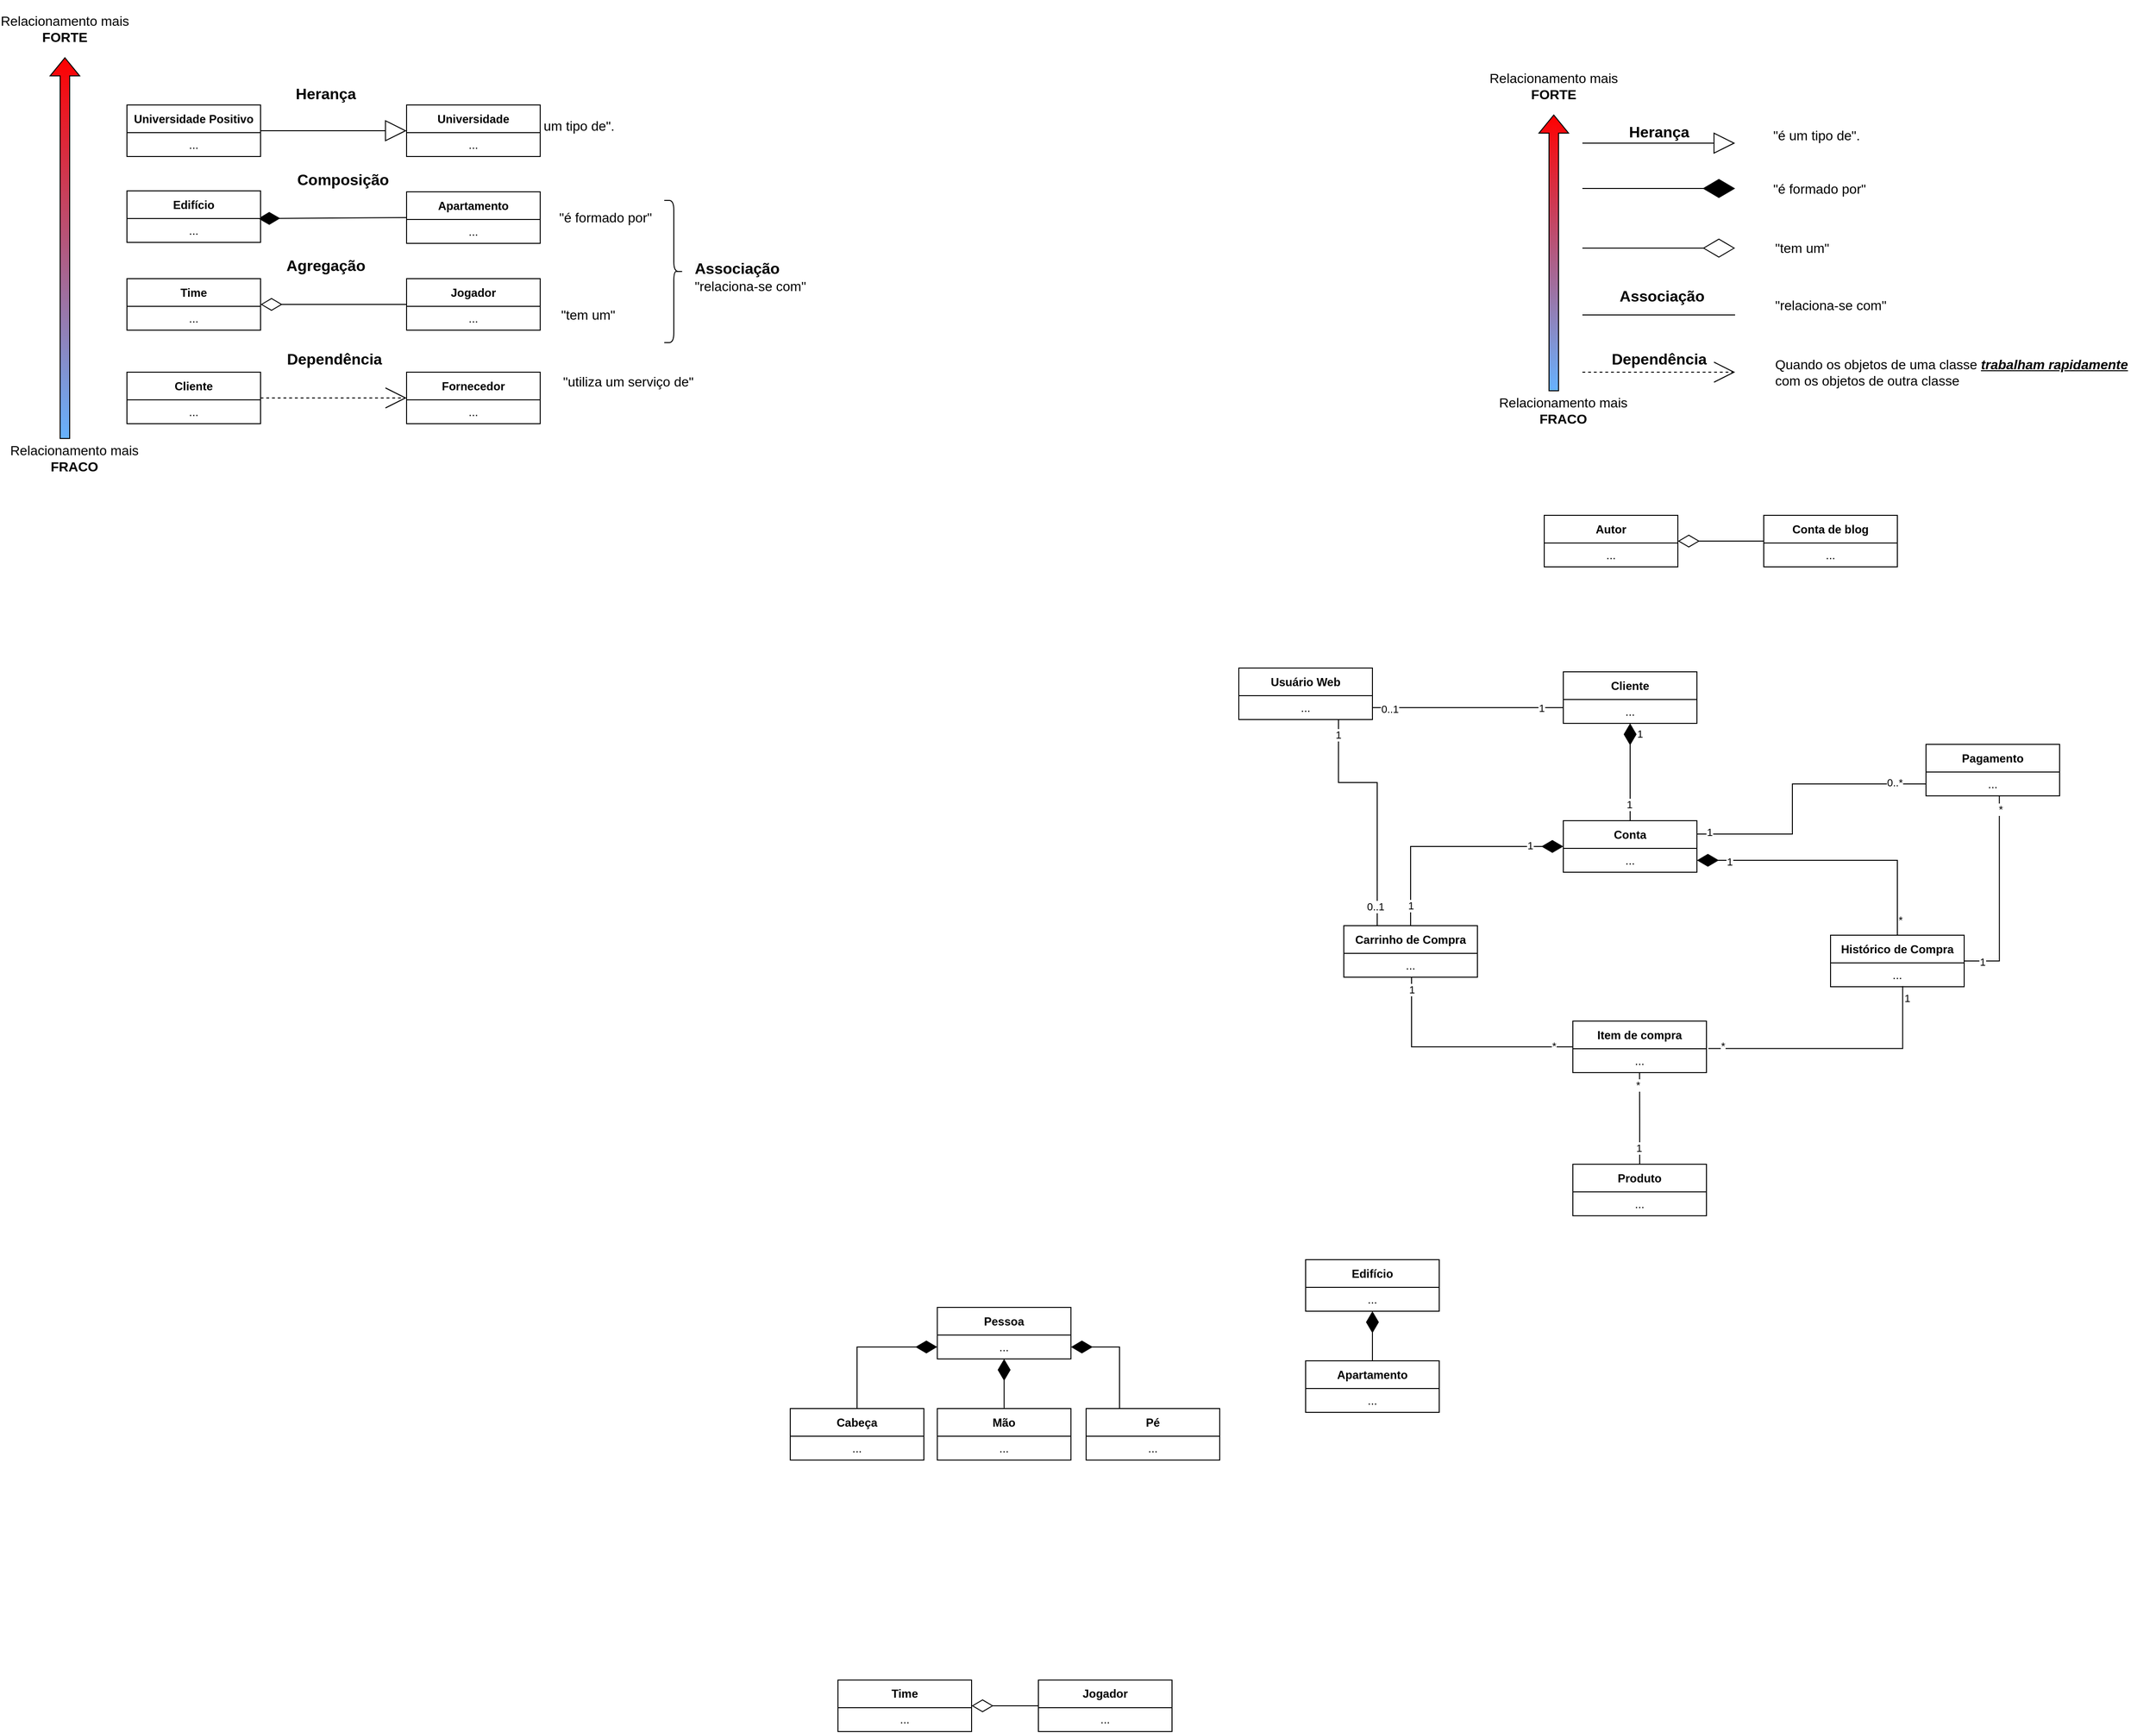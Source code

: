 <mxfile version="24.3.1" type="device" pages="3">
  <diagram name="Página-1" id="SvgY2BFWuzSlJlbyWIJa">
    <mxGraphModel dx="3381" dy="2185" grid="1" gridSize="10" guides="1" tooltips="1" connect="1" arrows="1" fold="1" page="1" pageScale="1" pageWidth="827" pageHeight="1169" math="0" shadow="0">
      <root>
        <mxCell id="0" />
        <mxCell id="1" parent="0" />
        <mxCell id="EZGKPvo_CEzDnJgIe3vN-1" value="" style="endArrow=open;html=1;rounded=0;align=center;verticalAlign=bottom;dashed=1;endFill=0;labelBackgroundColor=none;fontSize=16;fontStyle=1;endSize=20;startSize=20;" edge="1" parent="1">
          <mxGeometry relative="1" as="geometry">
            <mxPoint x="40" y="330" as="sourcePoint" />
            <mxPoint x="200" y="330" as="targetPoint" />
          </mxGeometry>
        </mxCell>
        <mxCell id="EZGKPvo_CEzDnJgIe3vN-2" value="Dependência" style="resizable=0;html=1;align=center;verticalAlign=top;labelBackgroundColor=none;fontSize=16;fontStyle=1" connectable="0" vertex="1" parent="EZGKPvo_CEzDnJgIe3vN-1">
          <mxGeometry relative="1" as="geometry">
            <mxPoint y="-30" as="offset" />
          </mxGeometry>
        </mxCell>
        <mxCell id="EZGKPvo_CEzDnJgIe3vN-3" value="" style="endArrow=none;startArrow=diamondThin;endFill=0;startFill=0;html=1;verticalAlign=bottom;labelBackgroundColor=none;strokeWidth=1;startSize=20;endSize=20;rounded=0;fontSize=16;fontStyle=1;exitX=1;exitY=0.5;exitDx=0;exitDy=0;" edge="1" parent="1" source="EZGKPvo_CEzDnJgIe3vN-27" target="EZGKPvo_CEzDnJgIe3vN-30">
          <mxGeometry width="160" relative="1" as="geometry">
            <mxPoint x="150" y="510" as="sourcePoint" />
            <mxPoint x="310" y="510" as="targetPoint" />
          </mxGeometry>
        </mxCell>
        <mxCell id="EZGKPvo_CEzDnJgIe3vN-4" value="" style="endArrow=none;html=1;rounded=0;align=center;verticalAlign=top;endFill=0;labelBackgroundColor=none;fontSize=16;fontStyle=1" edge="1" parent="1">
          <mxGeometry relative="1" as="geometry">
            <mxPoint x="40" y="270" as="sourcePoint" />
            <mxPoint x="200" y="270" as="targetPoint" />
          </mxGeometry>
        </mxCell>
        <mxCell id="EZGKPvo_CEzDnJgIe3vN-12" value="Associação" style="edgeLabel;html=1;align=center;verticalAlign=middle;resizable=0;points=[];fontSize=16;fontStyle=1" vertex="1" connectable="0" parent="EZGKPvo_CEzDnJgIe3vN-4">
          <mxGeometry x="0.029" y="-3" relative="1" as="geometry">
            <mxPoint y="-23" as="offset" />
          </mxGeometry>
        </mxCell>
        <mxCell id="EZGKPvo_CEzDnJgIe3vN-8" value="" style="endArrow=none;startArrow=diamondThin;endFill=0;startFill=1;html=1;verticalAlign=bottom;labelBackgroundColor=none;strokeWidth=1;startSize=20;endSize=20;rounded=0;fontSize=16;fontStyle=1;entryX=0.5;entryY=0;entryDx=0;entryDy=0;" edge="1" parent="1" source="Q91xhm3aFDIvzPD0OBhi-2" target="Q91xhm3aFDIvzPD0OBhi-5">
          <mxGeometry width="160" relative="1" as="geometry">
            <mxPoint x="-105" y="356.68" as="sourcePoint" />
            <mxPoint x="-175" y="657.31" as="targetPoint" />
          </mxGeometry>
        </mxCell>
        <mxCell id="Q91xhm3aFDIvzPD0OBhi-49" value="1" style="edgeLabel;html=1;align=center;verticalAlign=middle;resizable=0;points=[];" vertex="1" connectable="0" parent="EZGKPvo_CEzDnJgIe3vN-8">
          <mxGeometry x="-0.663" y="2" relative="1" as="geometry">
            <mxPoint x="8" y="-6" as="offset" />
          </mxGeometry>
        </mxCell>
        <mxCell id="Q91xhm3aFDIvzPD0OBhi-50" value="1" style="edgeLabel;html=1;align=center;verticalAlign=middle;resizable=0;points=[];" vertex="1" connectable="0" parent="EZGKPvo_CEzDnJgIe3vN-8">
          <mxGeometry x="0.652" y="-1" relative="1" as="geometry">
            <mxPoint as="offset" />
          </mxGeometry>
        </mxCell>
        <mxCell id="EZGKPvo_CEzDnJgIe3vN-9" value="Herança" style="endArrow=block;html=1;rounded=0;align=center;verticalAlign=bottom;endFill=0;labelBackgroundColor=none;endSize=20;fontSize=16;fontStyle=1;startSize=20;" edge="1" parent="1">
          <mxGeometry relative="1" as="geometry">
            <mxPoint x="40" y="90.0" as="sourcePoint" />
            <mxPoint x="200" y="90.0" as="targetPoint" />
          </mxGeometry>
        </mxCell>
        <mxCell id="EZGKPvo_CEzDnJgIe3vN-17" value="Quando os objetos de uma classe &lt;b style=&quot;font-size: 14px;&quot;&gt;&lt;i style=&quot;font-size: 14px;&quot;&gt;&lt;u style=&quot;font-size: 14px;&quot;&gt;trabalham rapidamente&lt;/u&gt;&lt;/i&gt;&lt;/b&gt; com os objetos de outra classe" style="text;align=left;verticalAlign=middle;rounded=0;whiteSpace=wrap;labelPosition=center;verticalLabelPosition=middle;html=1;fontSize=14;" vertex="1" parent="1">
          <mxGeometry x="240" y="300" width="400" height="60" as="geometry" />
        </mxCell>
        <mxCell id="EZGKPvo_CEzDnJgIe3vN-18" value="&quot;relaciona-se com&quot;" style="text;align=left;verticalAlign=middle;rounded=0;whiteSpace=wrap;labelPosition=center;verticalLabelPosition=middle;html=1;fontSize=14;" vertex="1" parent="1">
          <mxGeometry x="240" y="230" width="400" height="60" as="geometry" />
        </mxCell>
        <mxCell id="EZGKPvo_CEzDnJgIe3vN-19" value="&quot;tem um&quot;" style="text;align=left;verticalAlign=middle;rounded=0;whiteSpace=wrap;labelPosition=center;verticalLabelPosition=middle;html=1;fontSize=14;" vertex="1" parent="1">
          <mxGeometry x="240" y="170" width="400" height="60" as="geometry" />
        </mxCell>
        <mxCell id="EZGKPvo_CEzDnJgIe3vN-20" value="&quot;é formado por&quot;" style="text;align=left;verticalAlign=middle;rounded=0;whiteSpace=wrap;labelPosition=center;verticalLabelPosition=middle;html=1;fontSize=14;" vertex="1" parent="1">
          <mxGeometry x="238" y="108" width="402" height="60" as="geometry" />
        </mxCell>
        <mxCell id="EZGKPvo_CEzDnJgIe3vN-21" value="&quot;é um tipo de&quot;.&lt;div&gt;&lt;br&gt;&lt;/div&gt;" style="text;align=left;verticalAlign=middle;rounded=0;whiteSpace=wrap;labelPosition=center;verticalLabelPosition=middle;html=1;fontSize=14;" vertex="1" parent="1">
          <mxGeometry x="238" y="60" width="402" height="60" as="geometry" />
        </mxCell>
        <mxCell id="EZGKPvo_CEzDnJgIe3vN-22" value="" style="shape=flexArrow;endArrow=classic;html=1;rounded=0;entryX=0.5;entryY=1;entryDx=0;entryDy=0;fillColor=#FF0000;gradientColor=#66B2FF;gradientDirection=south;" edge="1" parent="1" target="EZGKPvo_CEzDnJgIe3vN-25">
          <mxGeometry width="50" height="50" relative="1" as="geometry">
            <mxPoint x="10" y="350" as="sourcePoint" />
            <mxPoint x="10" y="40" as="targetPoint" />
          </mxGeometry>
        </mxCell>
        <mxCell id="EZGKPvo_CEzDnJgIe3vN-24" value="&lt;div style=&quot;font-size: 14px;&quot;&gt;Relacionamento&amp;nbsp;&lt;span style=&quot;background-color: initial; font-size: 14px;&quot;&gt;mais&lt;/span&gt;&lt;div style=&quot;font-size: 14px;&quot;&gt;&lt;div style=&quot;font-size: 14px;&quot;&gt;&lt;b style=&quot;font-size: 14px;&quot;&gt;FRACO&lt;/b&gt;&lt;/div&gt;&lt;/div&gt;&lt;/div&gt;" style="text;align=center;verticalAlign=middle;rounded=0;whiteSpace=wrap;labelPosition=center;verticalLabelPosition=middle;html=1;fontSize=14;" vertex="1" parent="1">
          <mxGeometry x="-40" y="340" width="120" height="60" as="geometry" />
        </mxCell>
        <mxCell id="EZGKPvo_CEzDnJgIe3vN-25" value="&lt;div style=&quot;font-size: 14px;&quot;&gt;Relacionamento&amp;nbsp;&lt;span style=&quot;background-color: initial; font-size: 14px;&quot;&gt;mais&lt;/span&gt;&lt;div style=&quot;font-size: 14px;&quot;&gt;&lt;div style=&quot;font-size: 14px;&quot;&gt;&lt;b style=&quot;font-size: 14px;&quot;&gt;FORTE&lt;/b&gt;&lt;/div&gt;&lt;/div&gt;&lt;/div&gt;" style="text;align=center;verticalAlign=middle;rounded=0;whiteSpace=wrap;labelPosition=center;verticalLabelPosition=middle;html=1;fontSize=14;" vertex="1" parent="1">
          <mxGeometry x="-50" width="120" height="60" as="geometry" />
        </mxCell>
        <mxCell id="EZGKPvo_CEzDnJgIe3vN-27" value="Autor" style="swimlane;fontStyle=1;align=center;verticalAlign=middle;childLayout=stackLayout;horizontal=1;startSize=29;horizontalStack=0;resizeParent=1;resizeParentMax=0;resizeLast=0;collapsible=0;marginBottom=0;html=1;whiteSpace=wrap;" vertex="1" parent="1">
          <mxGeometry y="480" width="140" height="54" as="geometry" />
        </mxCell>
        <mxCell id="EZGKPvo_CEzDnJgIe3vN-28" value="..." style="text;html=1;strokeColor=none;fillColor=none;align=center;verticalAlign=middle;spacingLeft=4;spacingRight=4;overflow=hidden;rotatable=0;points=[[0,0.5],[1,0.5]];portConstraint=eastwest;whiteSpace=wrap;" vertex="1" parent="EZGKPvo_CEzDnJgIe3vN-27">
          <mxGeometry y="29" width="140" height="25" as="geometry" />
        </mxCell>
        <mxCell id="EZGKPvo_CEzDnJgIe3vN-30" value="Conta de blog" style="swimlane;fontStyle=1;align=center;verticalAlign=middle;childLayout=stackLayout;horizontal=1;startSize=29;horizontalStack=0;resizeParent=1;resizeParentMax=0;resizeLast=0;collapsible=0;marginBottom=0;html=1;whiteSpace=wrap;" vertex="1" parent="1">
          <mxGeometry x="230" y="480" width="140" height="54" as="geometry" />
        </mxCell>
        <mxCell id="EZGKPvo_CEzDnJgIe3vN-31" value="..." style="text;html=1;strokeColor=none;fillColor=none;align=center;verticalAlign=middle;spacingLeft=4;spacingRight=4;overflow=hidden;rotatable=0;points=[[0,0.5],[1,0.5]];portConstraint=eastwest;whiteSpace=wrap;" vertex="1" parent="EZGKPvo_CEzDnJgIe3vN-30">
          <mxGeometry y="29" width="140" height="25" as="geometry" />
        </mxCell>
        <mxCell id="Q91xhm3aFDIvzPD0OBhi-1" value="Cliente" style="swimlane;fontStyle=1;align=center;verticalAlign=middle;childLayout=stackLayout;horizontal=1;startSize=29;horizontalStack=0;resizeParent=1;resizeParentMax=0;resizeLast=0;collapsible=0;marginBottom=0;html=1;whiteSpace=wrap;" vertex="1" parent="1">
          <mxGeometry x="20" y="644" width="140" height="54" as="geometry" />
        </mxCell>
        <mxCell id="Q91xhm3aFDIvzPD0OBhi-2" value="..." style="text;html=1;strokeColor=none;fillColor=none;align=center;verticalAlign=middle;spacingLeft=4;spacingRight=4;overflow=hidden;rotatable=0;points=[[0,0.5],[1,0.5]];portConstraint=eastwest;whiteSpace=wrap;" vertex="1" parent="Q91xhm3aFDIvzPD0OBhi-1">
          <mxGeometry y="29" width="140" height="25" as="geometry" />
        </mxCell>
        <mxCell id="Q91xhm3aFDIvzPD0OBhi-3" value="Usuário Web" style="swimlane;fontStyle=1;align=center;verticalAlign=middle;childLayout=stackLayout;horizontal=1;startSize=29;horizontalStack=0;resizeParent=1;resizeParentMax=0;resizeLast=0;collapsible=0;marginBottom=0;html=1;whiteSpace=wrap;" vertex="1" parent="1">
          <mxGeometry x="-320" y="640" width="140" height="54" as="geometry" />
        </mxCell>
        <mxCell id="Q91xhm3aFDIvzPD0OBhi-4" value="..." style="text;html=1;strokeColor=none;fillColor=none;align=center;verticalAlign=middle;spacingLeft=4;spacingRight=4;overflow=hidden;rotatable=0;points=[[0,0.5],[1,0.5]];portConstraint=eastwest;whiteSpace=wrap;" vertex="1" parent="Q91xhm3aFDIvzPD0OBhi-3">
          <mxGeometry y="29" width="140" height="25" as="geometry" />
        </mxCell>
        <mxCell id="Q91xhm3aFDIvzPD0OBhi-5" value="Conta" style="swimlane;fontStyle=1;align=center;verticalAlign=middle;childLayout=stackLayout;horizontal=1;startSize=29;horizontalStack=0;resizeParent=1;resizeParentMax=0;resizeLast=0;collapsible=0;marginBottom=0;html=1;whiteSpace=wrap;" vertex="1" parent="1">
          <mxGeometry x="20" y="800" width="140" height="54" as="geometry" />
        </mxCell>
        <mxCell id="Q91xhm3aFDIvzPD0OBhi-6" value="..." style="text;html=1;strokeColor=none;fillColor=none;align=center;verticalAlign=middle;spacingLeft=4;spacingRight=4;overflow=hidden;rotatable=0;points=[[0,0.5],[1,0.5]];portConstraint=eastwest;whiteSpace=wrap;" vertex="1" parent="Q91xhm3aFDIvzPD0OBhi-5">
          <mxGeometry y="29" width="140" height="25" as="geometry" />
        </mxCell>
        <mxCell id="Q91xhm3aFDIvzPD0OBhi-7" value="Pagamento" style="swimlane;fontStyle=1;align=center;verticalAlign=middle;childLayout=stackLayout;horizontal=1;startSize=29;horizontalStack=0;resizeParent=1;resizeParentMax=0;resizeLast=0;collapsible=0;marginBottom=0;html=1;whiteSpace=wrap;" vertex="1" parent="1">
          <mxGeometry x="400" y="720" width="140" height="54" as="geometry" />
        </mxCell>
        <mxCell id="Q91xhm3aFDIvzPD0OBhi-8" value="..." style="text;html=1;strokeColor=none;fillColor=none;align=center;verticalAlign=middle;spacingLeft=4;spacingRight=4;overflow=hidden;rotatable=0;points=[[0,0.5],[1,0.5]];portConstraint=eastwest;whiteSpace=wrap;" vertex="1" parent="Q91xhm3aFDIvzPD0OBhi-7">
          <mxGeometry y="29" width="140" height="25" as="geometry" />
        </mxCell>
        <mxCell id="Q91xhm3aFDIvzPD0OBhi-9" value="Histórico de Compra" style="swimlane;fontStyle=1;align=center;verticalAlign=middle;childLayout=stackLayout;horizontal=1;startSize=29;horizontalStack=0;resizeParent=1;resizeParentMax=0;resizeLast=0;collapsible=0;marginBottom=0;html=1;whiteSpace=wrap;" vertex="1" parent="1">
          <mxGeometry x="300" y="920" width="140" height="54" as="geometry" />
        </mxCell>
        <mxCell id="Q91xhm3aFDIvzPD0OBhi-10" value="..." style="text;html=1;strokeColor=none;fillColor=none;align=center;verticalAlign=middle;spacingLeft=4;spacingRight=4;overflow=hidden;rotatable=0;points=[[0,0.5],[1,0.5]];portConstraint=eastwest;whiteSpace=wrap;" vertex="1" parent="Q91xhm3aFDIvzPD0OBhi-9">
          <mxGeometry y="29" width="140" height="25" as="geometry" />
        </mxCell>
        <mxCell id="Q91xhm3aFDIvzPD0OBhi-11" value="Carrinho de Compra" style="swimlane;fontStyle=1;align=center;verticalAlign=middle;childLayout=stackLayout;horizontal=1;startSize=29;horizontalStack=0;resizeParent=1;resizeParentMax=0;resizeLast=0;collapsible=0;marginBottom=0;html=1;whiteSpace=wrap;" vertex="1" parent="1">
          <mxGeometry x="-210" y="910" width="140" height="54" as="geometry" />
        </mxCell>
        <mxCell id="Q91xhm3aFDIvzPD0OBhi-12" value="..." style="text;html=1;strokeColor=none;fillColor=none;align=center;verticalAlign=middle;spacingLeft=4;spacingRight=4;overflow=hidden;rotatable=0;points=[[0,0.5],[1,0.5]];portConstraint=eastwest;whiteSpace=wrap;" vertex="1" parent="Q91xhm3aFDIvzPD0OBhi-11">
          <mxGeometry y="29" width="140" height="25" as="geometry" />
        </mxCell>
        <mxCell id="Q91xhm3aFDIvzPD0OBhi-15" value="Item de compra" style="swimlane;fontStyle=1;align=center;verticalAlign=middle;childLayout=stackLayout;horizontal=1;startSize=29;horizontalStack=0;resizeParent=1;resizeParentMax=0;resizeLast=0;collapsible=0;marginBottom=0;html=1;whiteSpace=wrap;" vertex="1" parent="1">
          <mxGeometry x="30" y="1010" width="140" height="54" as="geometry" />
        </mxCell>
        <mxCell id="Q91xhm3aFDIvzPD0OBhi-16" value="..." style="text;html=1;strokeColor=none;fillColor=none;align=center;verticalAlign=middle;spacingLeft=4;spacingRight=4;overflow=hidden;rotatable=0;points=[[0,0.5],[1,0.5]];portConstraint=eastwest;whiteSpace=wrap;" vertex="1" parent="Q91xhm3aFDIvzPD0OBhi-15">
          <mxGeometry y="29" width="140" height="25" as="geometry" />
        </mxCell>
        <mxCell id="Q91xhm3aFDIvzPD0OBhi-17" value="Produto" style="swimlane;fontStyle=1;align=center;verticalAlign=middle;childLayout=stackLayout;horizontal=1;startSize=29;horizontalStack=0;resizeParent=1;resizeParentMax=0;resizeLast=0;collapsible=0;marginBottom=0;html=1;whiteSpace=wrap;" vertex="1" parent="1">
          <mxGeometry x="30" y="1160" width="140" height="54" as="geometry" />
        </mxCell>
        <mxCell id="Q91xhm3aFDIvzPD0OBhi-18" value="..." style="text;html=1;strokeColor=none;fillColor=none;align=center;verticalAlign=middle;spacingLeft=4;spacingRight=4;overflow=hidden;rotatable=0;points=[[0,0.5],[1,0.5]];portConstraint=eastwest;whiteSpace=wrap;" vertex="1" parent="Q91xhm3aFDIvzPD0OBhi-17">
          <mxGeometry y="29" width="140" height="25" as="geometry" />
        </mxCell>
        <mxCell id="Q91xhm3aFDIvzPD0OBhi-19" value="" style="endArrow=none;startArrow=diamondThin;endFill=0;startFill=1;html=1;verticalAlign=bottom;labelBackgroundColor=none;strokeWidth=1;startSize=20;endSize=20;rounded=0;fontSize=16;fontStyle=1;entryX=0.5;entryY=0;entryDx=0;entryDy=0;exitX=0;exitY=0.5;exitDx=0;exitDy=0;edgeStyle=orthogonalEdgeStyle;" edge="1" parent="1" source="Q91xhm3aFDIvzPD0OBhi-5" target="Q91xhm3aFDIvzPD0OBhi-11">
          <mxGeometry width="160" relative="1" as="geometry">
            <mxPoint x="100" y="704" as="sourcePoint" />
            <mxPoint x="100" y="810" as="targetPoint" />
          </mxGeometry>
        </mxCell>
        <mxCell id="Q91xhm3aFDIvzPD0OBhi-34" value="1" style="edgeLabel;html=1;align=center;verticalAlign=middle;resizable=0;points=[];" vertex="1" connectable="0" parent="Q91xhm3aFDIvzPD0OBhi-19">
          <mxGeometry x="0.828" relative="1" as="geometry">
            <mxPoint as="offset" />
          </mxGeometry>
        </mxCell>
        <mxCell id="Q91xhm3aFDIvzPD0OBhi-35" value="1" style="edgeLabel;html=1;align=center;verticalAlign=middle;resizable=0;points=[];" vertex="1" connectable="0" parent="Q91xhm3aFDIvzPD0OBhi-19">
          <mxGeometry x="-0.712" y="-1" relative="1" as="geometry">
            <mxPoint as="offset" />
          </mxGeometry>
        </mxCell>
        <mxCell id="Q91xhm3aFDIvzPD0OBhi-20" value="" style="endArrow=none;startArrow=diamondThin;endFill=0;startFill=1;html=1;verticalAlign=bottom;labelBackgroundColor=none;strokeWidth=1;startSize=20;endSize=20;rounded=0;fontSize=16;fontStyle=1;entryX=0.5;entryY=0;entryDx=0;entryDy=0;exitX=1;exitY=0.5;exitDx=0;exitDy=0;edgeStyle=orthogonalEdgeStyle;" edge="1" parent="1" source="Q91xhm3aFDIvzPD0OBhi-6" target="Q91xhm3aFDIvzPD0OBhi-9">
          <mxGeometry width="160" relative="1" as="geometry">
            <mxPoint x="110" y="714" as="sourcePoint" />
            <mxPoint x="110" y="820" as="targetPoint" />
          </mxGeometry>
        </mxCell>
        <mxCell id="Q91xhm3aFDIvzPD0OBhi-38" value="1" style="edgeLabel;html=1;align=center;verticalAlign=middle;resizable=0;points=[];" vertex="1" connectable="0" parent="Q91xhm3aFDIvzPD0OBhi-20">
          <mxGeometry x="-0.763" y="-1" relative="1" as="geometry">
            <mxPoint as="offset" />
          </mxGeometry>
        </mxCell>
        <mxCell id="Q91xhm3aFDIvzPD0OBhi-39" value="*" style="edgeLabel;html=1;align=center;verticalAlign=middle;resizable=0;points=[];" vertex="1" connectable="0" parent="Q91xhm3aFDIvzPD0OBhi-20">
          <mxGeometry x="0.887" y="3" relative="1" as="geometry">
            <mxPoint as="offset" />
          </mxGeometry>
        </mxCell>
        <mxCell id="Q91xhm3aFDIvzPD0OBhi-22" value="" style="endArrow=none;html=1;rounded=0;align=center;verticalAlign=top;endFill=0;labelBackgroundColor=none;fontSize=16;fontStyle=1;exitX=1.014;exitY=-0.009;exitDx=0;exitDy=0;exitPerimeter=0;entryX=0.54;entryY=0.972;entryDx=0;entryDy=0;entryPerimeter=0;edgeStyle=orthogonalEdgeStyle;" edge="1" parent="1" source="Q91xhm3aFDIvzPD0OBhi-16" target="Q91xhm3aFDIvzPD0OBhi-10">
          <mxGeometry relative="1" as="geometry">
            <mxPoint x="260" y="1140" as="sourcePoint" />
            <mxPoint x="420" y="1140" as="targetPoint" />
            <Array as="points">
              <mxPoint x="376" y="1039" />
            </Array>
          </mxGeometry>
        </mxCell>
        <mxCell id="Q91xhm3aFDIvzPD0OBhi-40" value="1" style="edgeLabel;html=1;align=center;verticalAlign=middle;resizable=0;points=[];" vertex="1" connectable="0" parent="Q91xhm3aFDIvzPD0OBhi-22">
          <mxGeometry x="0.905" y="-4" relative="1" as="geometry">
            <mxPoint as="offset" />
          </mxGeometry>
        </mxCell>
        <mxCell id="Q91xhm3aFDIvzPD0OBhi-41" value="*" style="edgeLabel;html=1;align=center;verticalAlign=middle;resizable=0;points=[];" vertex="1" connectable="0" parent="Q91xhm3aFDIvzPD0OBhi-22">
          <mxGeometry x="-0.892" y="3" relative="1" as="geometry">
            <mxPoint as="offset" />
          </mxGeometry>
        </mxCell>
        <mxCell id="Q91xhm3aFDIvzPD0OBhi-24" value="" style="endArrow=none;html=1;rounded=0;align=center;verticalAlign=top;endFill=0;labelBackgroundColor=none;fontSize=16;fontStyle=1;exitX=0;exitY=0.5;exitDx=0;exitDy=0;edgeStyle=orthogonalEdgeStyle;" edge="1" parent="1" source="Q91xhm3aFDIvzPD0OBhi-15" target="Q91xhm3aFDIvzPD0OBhi-12">
          <mxGeometry relative="1" as="geometry">
            <mxPoint x="182" y="1049" as="sourcePoint" />
            <mxPoint x="386" y="983" as="targetPoint" />
            <Array as="points">
              <mxPoint x="-139" y="1037" />
            </Array>
          </mxGeometry>
        </mxCell>
        <mxCell id="Q91xhm3aFDIvzPD0OBhi-36" value="1" style="edgeLabel;html=1;align=center;verticalAlign=middle;resizable=0;points=[];" vertex="1" connectable="0" parent="Q91xhm3aFDIvzPD0OBhi-24">
          <mxGeometry x="0.895" relative="1" as="geometry">
            <mxPoint as="offset" />
          </mxGeometry>
        </mxCell>
        <mxCell id="Q91xhm3aFDIvzPD0OBhi-37" value="*" style="edgeLabel;html=1;align=center;verticalAlign=middle;resizable=0;points=[];" vertex="1" connectable="0" parent="Q91xhm3aFDIvzPD0OBhi-24">
          <mxGeometry x="-0.832" y="-1" relative="1" as="geometry">
            <mxPoint as="offset" />
          </mxGeometry>
        </mxCell>
        <mxCell id="Q91xhm3aFDIvzPD0OBhi-25" value="" style="endArrow=none;html=1;rounded=0;align=center;verticalAlign=top;endFill=0;labelBackgroundColor=none;fontSize=16;fontStyle=1;exitX=0.5;exitY=0;exitDx=0;exitDy=0;edgeStyle=orthogonalEdgeStyle;entryX=0.499;entryY=0.982;entryDx=0;entryDy=0;entryPerimeter=0;" edge="1" parent="1" source="Q91xhm3aFDIvzPD0OBhi-17" target="Q91xhm3aFDIvzPD0OBhi-16">
          <mxGeometry relative="1" as="geometry">
            <mxPoint x="40" y="1047" as="sourcePoint" />
            <mxPoint x="100" y="1060" as="targetPoint" />
            <Array as="points" />
          </mxGeometry>
        </mxCell>
        <mxCell id="Q91xhm3aFDIvzPD0OBhi-42" value="1" style="edgeLabel;html=1;align=center;verticalAlign=middle;resizable=0;points=[];" vertex="1" connectable="0" parent="Q91xhm3aFDIvzPD0OBhi-25">
          <mxGeometry x="-0.639" y="1" relative="1" as="geometry">
            <mxPoint as="offset" />
          </mxGeometry>
        </mxCell>
        <mxCell id="Q91xhm3aFDIvzPD0OBhi-43" value="*" style="edgeLabel;html=1;align=center;verticalAlign=middle;resizable=0;points=[];" vertex="1" connectable="0" parent="Q91xhm3aFDIvzPD0OBhi-25">
          <mxGeometry x="0.727" y="2" relative="1" as="geometry">
            <mxPoint as="offset" />
          </mxGeometry>
        </mxCell>
        <mxCell id="Q91xhm3aFDIvzPD0OBhi-26" value="" style="endArrow=none;html=1;rounded=0;align=center;verticalAlign=top;endFill=0;labelBackgroundColor=none;fontSize=16;fontStyle=1;exitX=0;exitY=0.5;exitDx=0;exitDy=0;edgeStyle=orthogonalEdgeStyle;" edge="1" parent="1" source="Q91xhm3aFDIvzPD0OBhi-8">
          <mxGeometry relative="1" as="geometry">
            <mxPoint x="50" y="1057" as="sourcePoint" />
            <mxPoint x="160" y="813" as="targetPoint" />
            <Array as="points">
              <mxPoint x="260" y="761" />
              <mxPoint x="260" y="814" />
            </Array>
          </mxGeometry>
        </mxCell>
        <mxCell id="Q91xhm3aFDIvzPD0OBhi-47" value="1" style="edgeLabel;html=1;align=center;verticalAlign=middle;resizable=0;points=[];" vertex="1" connectable="0" parent="Q91xhm3aFDIvzPD0OBhi-26">
          <mxGeometry x="0.908" y="-2" relative="1" as="geometry">
            <mxPoint as="offset" />
          </mxGeometry>
        </mxCell>
        <mxCell id="Q91xhm3aFDIvzPD0OBhi-48" value="0..*" style="edgeLabel;html=1;align=center;verticalAlign=middle;resizable=0;points=[];" vertex="1" connectable="0" parent="Q91xhm3aFDIvzPD0OBhi-26">
          <mxGeometry x="-0.764" y="-2" relative="1" as="geometry">
            <mxPoint x="1" as="offset" />
          </mxGeometry>
        </mxCell>
        <mxCell id="Q91xhm3aFDIvzPD0OBhi-28" value="" style="endArrow=none;html=1;rounded=0;align=center;verticalAlign=top;endFill=0;labelBackgroundColor=none;fontSize=16;fontStyle=1;exitX=0.25;exitY=0;exitDx=0;exitDy=0;edgeStyle=orthogonalEdgeStyle;entryX=0.746;entryY=0.988;entryDx=0;entryDy=0;entryPerimeter=0;" edge="1" parent="1" source="Q91xhm3aFDIvzPD0OBhi-11" target="Q91xhm3aFDIvzPD0OBhi-4">
          <mxGeometry relative="1" as="geometry">
            <mxPoint x="70" y="1077" as="sourcePoint" />
            <mxPoint x="-99" y="1004" as="targetPoint" />
            <Array as="points">
              <mxPoint x="-175" y="760" />
              <mxPoint x="-216" y="760" />
            </Array>
          </mxGeometry>
        </mxCell>
        <mxCell id="Q91xhm3aFDIvzPD0OBhi-32" value="1" style="edgeLabel;html=1;align=center;verticalAlign=middle;resizable=0;points=[];" vertex="1" connectable="0" parent="Q91xhm3aFDIvzPD0OBhi-28">
          <mxGeometry x="0.876" y="1" relative="1" as="geometry">
            <mxPoint as="offset" />
          </mxGeometry>
        </mxCell>
        <mxCell id="Q91xhm3aFDIvzPD0OBhi-33" value="0..1" style="edgeLabel;html=1;align=center;verticalAlign=middle;resizable=0;points=[];" vertex="1" connectable="0" parent="Q91xhm3aFDIvzPD0OBhi-28">
          <mxGeometry x="-0.85" y="2" relative="1" as="geometry">
            <mxPoint y="-1" as="offset" />
          </mxGeometry>
        </mxCell>
        <mxCell id="Q91xhm3aFDIvzPD0OBhi-29" value="" style="endArrow=none;html=1;rounded=0;align=center;verticalAlign=top;endFill=0;labelBackgroundColor=none;fontSize=22;fontStyle=1;exitX=0;exitY=0.5;exitDx=0;exitDy=0;edgeStyle=orthogonalEdgeStyle;entryX=1;entryY=0.5;entryDx=0;entryDy=0;" edge="1" parent="1" source="Q91xhm3aFDIvzPD0OBhi-2" target="Q91xhm3aFDIvzPD0OBhi-4">
          <mxGeometry relative="1" as="geometry">
            <mxPoint x="80" y="1087" as="sourcePoint" />
            <mxPoint x="-89" y="1014" as="targetPoint" />
            <Array as="points">
              <mxPoint x="20" y="682" />
            </Array>
          </mxGeometry>
        </mxCell>
        <mxCell id="Q91xhm3aFDIvzPD0OBhi-30" value="0..1" style="edgeLabel;html=1;align=center;verticalAlign=middle;resizable=0;points=[];" vertex="1" connectable="0" parent="Q91xhm3aFDIvzPD0OBhi-29">
          <mxGeometry x="0.83" y="1" relative="1" as="geometry">
            <mxPoint as="offset" />
          </mxGeometry>
        </mxCell>
        <mxCell id="Q91xhm3aFDIvzPD0OBhi-31" value="1" style="edgeLabel;html=1;align=center;verticalAlign=middle;resizable=0;points=[];" vertex="1" connectable="0" parent="Q91xhm3aFDIvzPD0OBhi-29">
          <mxGeometry x="-0.728" relative="1" as="geometry">
            <mxPoint as="offset" />
          </mxGeometry>
        </mxCell>
        <mxCell id="Q91xhm3aFDIvzPD0OBhi-44" value="" style="endArrow=none;html=1;rounded=0;align=center;verticalAlign=top;endFill=0;labelBackgroundColor=none;fontSize=16;fontStyle=1;exitX=0.549;exitY=0.988;exitDx=0;exitDy=0;edgeStyle=orthogonalEdgeStyle;entryX=1;entryY=0.5;entryDx=0;entryDy=0;exitPerimeter=0;" edge="1" parent="1" source="Q91xhm3aFDIvzPD0OBhi-8" target="Q91xhm3aFDIvzPD0OBhi-9">
          <mxGeometry relative="1" as="geometry">
            <mxPoint x="90" y="1097" as="sourcePoint" />
            <mxPoint x="-79" y="1024" as="targetPoint" />
            <Array as="points">
              <mxPoint x="477" y="947" />
            </Array>
          </mxGeometry>
        </mxCell>
        <mxCell id="Q91xhm3aFDIvzPD0OBhi-45" value="1" style="edgeLabel;html=1;align=center;verticalAlign=middle;resizable=0;points=[];" vertex="1" connectable="0" parent="Q91xhm3aFDIvzPD0OBhi-44">
          <mxGeometry x="0.815" y="1" relative="1" as="geometry">
            <mxPoint as="offset" />
          </mxGeometry>
        </mxCell>
        <mxCell id="Q91xhm3aFDIvzPD0OBhi-46" value="*" style="edgeLabel;html=1;align=center;verticalAlign=middle;resizable=0;points=[];" vertex="1" connectable="0" parent="Q91xhm3aFDIvzPD0OBhi-44">
          <mxGeometry x="-0.863" y="1" relative="1" as="geometry">
            <mxPoint as="offset" />
          </mxGeometry>
        </mxCell>
        <mxCell id="-S_UcrMk_eXhM-PGUpwL-1" value="" style="endArrow=none;startArrow=diamondThin;endFill=0;startFill=1;html=1;verticalAlign=bottom;labelBackgroundColor=none;strokeWidth=1;startSize=20;endSize=20;rounded=0;fontSize=16;fontStyle=1;entryX=0.5;entryY=0;entryDx=0;entryDy=0;" edge="1" parent="1" source="-S_UcrMk_eXhM-PGUpwL-5" target="XEXmJZcG_oycuuh0FH00-3">
          <mxGeometry width="160" relative="1" as="geometry">
            <mxPoint x="-760.9" y="1022.68" as="sourcePoint" />
            <mxPoint x="-565.9" y="1466" as="targetPoint" />
          </mxGeometry>
        </mxCell>
        <mxCell id="-S_UcrMk_eXhM-PGUpwL-4" value="Pessoa" style="swimlane;fontStyle=1;align=center;verticalAlign=middle;childLayout=stackLayout;horizontal=1;startSize=29;horizontalStack=0;resizeParent=1;resizeParentMax=0;resizeLast=0;collapsible=0;marginBottom=0;html=1;whiteSpace=wrap;" vertex="1" parent="1">
          <mxGeometry x="-635.9" y="1310" width="140" height="54" as="geometry" />
        </mxCell>
        <mxCell id="-S_UcrMk_eXhM-PGUpwL-5" value="..." style="text;html=1;strokeColor=none;fillColor=none;align=center;verticalAlign=middle;spacingLeft=4;spacingRight=4;overflow=hidden;rotatable=0;points=[[0,0.5],[1,0.5]];portConstraint=eastwest;whiteSpace=wrap;" vertex="1" parent="-S_UcrMk_eXhM-PGUpwL-4">
          <mxGeometry y="29" width="140" height="25" as="geometry" />
        </mxCell>
        <mxCell id="XEXmJZcG_oycuuh0FH00-1" value="Cabeça" style="swimlane;fontStyle=1;align=center;verticalAlign=middle;childLayout=stackLayout;horizontal=1;startSize=29;horizontalStack=0;resizeParent=1;resizeParentMax=0;resizeLast=0;collapsible=0;marginBottom=0;html=1;whiteSpace=wrap;" vertex="1" parent="1">
          <mxGeometry x="-790" y="1416" width="140" height="54" as="geometry" />
        </mxCell>
        <mxCell id="XEXmJZcG_oycuuh0FH00-2" value="..." style="text;html=1;strokeColor=none;fillColor=none;align=center;verticalAlign=middle;spacingLeft=4;spacingRight=4;overflow=hidden;rotatable=0;points=[[0,0.5],[1,0.5]];portConstraint=eastwest;whiteSpace=wrap;" vertex="1" parent="XEXmJZcG_oycuuh0FH00-1">
          <mxGeometry y="29" width="140" height="25" as="geometry" />
        </mxCell>
        <mxCell id="XEXmJZcG_oycuuh0FH00-3" value="Mão" style="swimlane;fontStyle=1;align=center;verticalAlign=middle;childLayout=stackLayout;horizontal=1;startSize=29;horizontalStack=0;resizeParent=1;resizeParentMax=0;resizeLast=0;collapsible=0;marginBottom=0;html=1;whiteSpace=wrap;" vertex="1" parent="1">
          <mxGeometry x="-635.9" y="1416" width="140" height="54" as="geometry" />
        </mxCell>
        <mxCell id="XEXmJZcG_oycuuh0FH00-4" value="..." style="text;html=1;strokeColor=none;fillColor=none;align=center;verticalAlign=middle;spacingLeft=4;spacingRight=4;overflow=hidden;rotatable=0;points=[[0,0.5],[1,0.5]];portConstraint=eastwest;whiteSpace=wrap;" vertex="1" parent="XEXmJZcG_oycuuh0FH00-3">
          <mxGeometry y="29" width="140" height="25" as="geometry" />
        </mxCell>
        <mxCell id="XEXmJZcG_oycuuh0FH00-5" value="Pé" style="swimlane;fontStyle=1;align=center;verticalAlign=middle;childLayout=stackLayout;horizontal=1;startSize=29;horizontalStack=0;resizeParent=1;resizeParentMax=0;resizeLast=0;collapsible=0;marginBottom=0;html=1;whiteSpace=wrap;" vertex="1" parent="1">
          <mxGeometry x="-480" y="1416" width="140" height="54" as="geometry" />
        </mxCell>
        <mxCell id="XEXmJZcG_oycuuh0FH00-6" value="..." style="text;html=1;strokeColor=none;fillColor=none;align=center;verticalAlign=middle;spacingLeft=4;spacingRight=4;overflow=hidden;rotatable=0;points=[[0,0.5],[1,0.5]];portConstraint=eastwest;whiteSpace=wrap;" vertex="1" parent="XEXmJZcG_oycuuh0FH00-5">
          <mxGeometry y="29" width="140" height="25" as="geometry" />
        </mxCell>
        <mxCell id="XEXmJZcG_oycuuh0FH00-7" value="" style="endArrow=none;startArrow=diamondThin;endFill=0;startFill=1;html=1;verticalAlign=bottom;labelBackgroundColor=none;strokeWidth=1;startSize=20;endSize=20;rounded=0;fontSize=16;fontStyle=1;entryX=0.5;entryY=0;entryDx=0;entryDy=0;exitX=0;exitY=0.5;exitDx=0;exitDy=0;edgeStyle=orthogonalEdgeStyle;" edge="1" parent="1" source="-S_UcrMk_eXhM-PGUpwL-5" target="XEXmJZcG_oycuuh0FH00-1">
          <mxGeometry width="160" relative="1" as="geometry">
            <mxPoint x="-556" y="1374" as="sourcePoint" />
            <mxPoint x="-556" y="1480" as="targetPoint" />
          </mxGeometry>
        </mxCell>
        <mxCell id="XEXmJZcG_oycuuh0FH00-8" value="" style="endArrow=none;startArrow=diamondThin;endFill=0;startFill=1;html=1;verticalAlign=bottom;labelBackgroundColor=none;strokeWidth=1;startSize=20;endSize=20;rounded=0;fontSize=16;fontStyle=1;entryX=0.25;entryY=0;entryDx=0;entryDy=0;exitX=1;exitY=0.5;exitDx=0;exitDy=0;edgeStyle=orthogonalEdgeStyle;" edge="1" parent="1" source="-S_UcrMk_eXhM-PGUpwL-5" target="XEXmJZcG_oycuuh0FH00-5">
          <mxGeometry width="160" relative="1" as="geometry">
            <mxPoint x="-546" y="1384" as="sourcePoint" />
            <mxPoint x="-546" y="1490" as="targetPoint" />
          </mxGeometry>
        </mxCell>
        <mxCell id="XEXmJZcG_oycuuh0FH00-13" value="" style="endArrow=none;startArrow=diamondThin;endFill=0;startFill=1;html=1;verticalAlign=bottom;labelBackgroundColor=none;strokeWidth=1;startSize=20;endSize=20;rounded=0;fontSize=16;fontStyle=1;entryX=0.5;entryY=0;entryDx=0;entryDy=0;" edge="1" parent="1" source="XEXmJZcG_oycuuh0FH00-15" target="XEXmJZcG_oycuuh0FH00-16">
          <mxGeometry width="160" relative="1" as="geometry">
            <mxPoint x="-375" y="972.68" as="sourcePoint" />
            <mxPoint x="-180" y="1416" as="targetPoint" />
          </mxGeometry>
        </mxCell>
        <mxCell id="XEXmJZcG_oycuuh0FH00-14" value="Edifício" style="swimlane;fontStyle=1;align=center;verticalAlign=middle;childLayout=stackLayout;horizontal=1;startSize=29;horizontalStack=0;resizeParent=1;resizeParentMax=0;resizeLast=0;collapsible=0;marginBottom=0;html=1;whiteSpace=wrap;" vertex="1" parent="1">
          <mxGeometry x="-250" y="1260" width="140" height="54" as="geometry" />
        </mxCell>
        <mxCell id="XEXmJZcG_oycuuh0FH00-15" value="..." style="text;html=1;strokeColor=none;fillColor=none;align=center;verticalAlign=middle;spacingLeft=4;spacingRight=4;overflow=hidden;rotatable=0;points=[[0,0.5],[1,0.5]];portConstraint=eastwest;whiteSpace=wrap;" vertex="1" parent="XEXmJZcG_oycuuh0FH00-14">
          <mxGeometry y="29" width="140" height="25" as="geometry" />
        </mxCell>
        <mxCell id="XEXmJZcG_oycuuh0FH00-16" value="Apartamento" style="swimlane;fontStyle=1;align=center;verticalAlign=middle;childLayout=stackLayout;horizontal=1;startSize=29;horizontalStack=0;resizeParent=1;resizeParentMax=0;resizeLast=0;collapsible=0;marginBottom=0;html=1;whiteSpace=wrap;" vertex="1" parent="1">
          <mxGeometry x="-250" y="1366" width="140" height="54" as="geometry" />
        </mxCell>
        <mxCell id="XEXmJZcG_oycuuh0FH00-17" value="..." style="text;html=1;strokeColor=none;fillColor=none;align=center;verticalAlign=middle;spacingLeft=4;spacingRight=4;overflow=hidden;rotatable=0;points=[[0,0.5],[1,0.5]];portConstraint=eastwest;whiteSpace=wrap;" vertex="1" parent="XEXmJZcG_oycuuh0FH00-16">
          <mxGeometry y="29" width="140" height="25" as="geometry" />
        </mxCell>
        <mxCell id="XEXmJZcG_oycuuh0FH00-18" value="" style="endArrow=none;startArrow=diamondThin;endFill=0;startFill=0;html=1;verticalAlign=bottom;labelBackgroundColor=none;strokeWidth=1;startSize=20;endSize=20;rounded=0;fontSize=16;fontStyle=1;entryX=0;entryY=0.5;entryDx=0;entryDy=0;exitX=1;exitY=0.5;exitDx=0;exitDy=0;" edge="1" parent="1" source="XEXmJZcG_oycuuh0FH00-19" target="XEXmJZcG_oycuuh0FH00-21">
          <mxGeometry width="160" relative="1" as="geometry">
            <mxPoint x="-655" y="1292.68" as="sourcePoint" />
            <mxPoint x="-460" y="1736" as="targetPoint" />
          </mxGeometry>
        </mxCell>
        <mxCell id="XEXmJZcG_oycuuh0FH00-19" value="Time" style="swimlane;fontStyle=1;align=center;verticalAlign=middle;childLayout=stackLayout;horizontal=1;startSize=29;horizontalStack=0;resizeParent=1;resizeParentMax=0;resizeLast=0;collapsible=0;marginBottom=0;html=1;whiteSpace=wrap;" vertex="1" parent="1">
          <mxGeometry x="-740" y="1700.5" width="140" height="54" as="geometry" />
        </mxCell>
        <mxCell id="XEXmJZcG_oycuuh0FH00-20" value="..." style="text;html=1;strokeColor=none;fillColor=none;align=center;verticalAlign=middle;spacingLeft=4;spacingRight=4;overflow=hidden;rotatable=0;points=[[0,0.5],[1,0.5]];portConstraint=eastwest;whiteSpace=wrap;" vertex="1" parent="XEXmJZcG_oycuuh0FH00-19">
          <mxGeometry y="29" width="140" height="25" as="geometry" />
        </mxCell>
        <mxCell id="XEXmJZcG_oycuuh0FH00-21" value="Jogador" style="swimlane;fontStyle=1;align=center;verticalAlign=middle;childLayout=stackLayout;horizontal=1;startSize=29;horizontalStack=0;resizeParent=1;resizeParentMax=0;resizeLast=0;collapsible=0;marginBottom=0;html=1;whiteSpace=wrap;" vertex="1" parent="1">
          <mxGeometry x="-530" y="1700.5" width="140" height="54" as="geometry" />
        </mxCell>
        <mxCell id="XEXmJZcG_oycuuh0FH00-22" value="..." style="text;html=1;strokeColor=none;fillColor=none;align=center;verticalAlign=middle;spacingLeft=4;spacingRight=4;overflow=hidden;rotatable=0;points=[[0,0.5],[1,0.5]];portConstraint=eastwest;whiteSpace=wrap;" vertex="1" parent="XEXmJZcG_oycuuh0FH00-21">
          <mxGeometry y="29" width="140" height="25" as="geometry" />
        </mxCell>
        <mxCell id="XEXmJZcG_oycuuh0FH00-28" value="" style="endArrow=none;startArrow=diamondThin;endFill=0;startFill=1;html=1;verticalAlign=bottom;labelBackgroundColor=none;strokeWidth=1;startSize=31;endSize=25;rounded=0;fontSize=16;fontStyle=1;" edge="1" parent="1">
          <mxGeometry width="160" relative="1" as="geometry">
            <mxPoint x="200" y="137.55" as="sourcePoint" />
            <mxPoint x="40" y="137.55" as="targetPoint" />
          </mxGeometry>
        </mxCell>
        <mxCell id="XEXmJZcG_oycuuh0FH00-31" value="" style="endArrow=none;startArrow=diamondThin;endFill=0;startFill=0;html=1;verticalAlign=bottom;labelBackgroundColor=none;strokeWidth=1;startSize=31;endSize=25;rounded=0;fontSize=16;fontStyle=1;" edge="1" parent="1">
          <mxGeometry width="160" relative="1" as="geometry">
            <mxPoint x="200" y="200" as="sourcePoint" />
            <mxPoint x="40" y="200" as="targetPoint" />
          </mxGeometry>
        </mxCell>
        <mxCell id="XEXmJZcG_oycuuh0FH00-41" value="Herança" style="endArrow=block;html=1;rounded=0;align=center;verticalAlign=bottom;endFill=0;labelBackgroundColor=none;endSize=20;fontSize=16;fontStyle=1;startSize=20;entryX=0;entryY=0.5;entryDx=0;entryDy=0;exitX=1;exitY=0.5;exitDx=0;exitDy=0;" edge="1" parent="1" source="XEXmJZcG_oycuuh0FH00-53" target="XEXmJZcG_oycuuh0FH00-55">
          <mxGeometry x="-0.111" y="27" relative="1" as="geometry">
            <mxPoint x="-1445" y="-350" as="sourcePoint" />
            <mxPoint x="-1285" y="-350" as="targetPoint" />
            <mxPoint as="offset" />
          </mxGeometry>
        </mxCell>
        <mxCell id="XEXmJZcG_oycuuh0FH00-42" value="&quot;utiliza um serviço de&quot;" style="text;align=left;verticalAlign=middle;rounded=0;whiteSpace=wrap;labelPosition=center;verticalLabelPosition=middle;html=1;fontSize=14;" vertex="1" parent="1">
          <mxGeometry x="-1030" y="310" width="158" height="60" as="geometry" />
        </mxCell>
        <mxCell id="XEXmJZcG_oycuuh0FH00-43" value="&quot;relaciona-se com&quot;" style="text;align=left;verticalAlign=middle;rounded=0;whiteSpace=wrap;labelPosition=center;verticalLabelPosition=middle;html=1;fontSize=14;" vertex="1" parent="1">
          <mxGeometry x="-892" y="210" width="130" height="60" as="geometry" />
        </mxCell>
        <mxCell id="XEXmJZcG_oycuuh0FH00-44" value="&quot;tem um&quot;" style="text;align=left;verticalAlign=middle;rounded=0;whiteSpace=wrap;labelPosition=center;verticalLabelPosition=middle;html=1;fontSize=14;" vertex="1" parent="1">
          <mxGeometry x="-1032" y="240" width="70" height="60" as="geometry" />
        </mxCell>
        <mxCell id="XEXmJZcG_oycuuh0FH00-45" value="&quot;é formado por&quot;" style="text;align=left;verticalAlign=middle;rounded=0;whiteSpace=wrap;labelPosition=center;verticalLabelPosition=middle;html=1;fontSize=14;" vertex="1" parent="1">
          <mxGeometry x="-1034" y="138" width="112" height="60" as="geometry" />
        </mxCell>
        <mxCell id="XEXmJZcG_oycuuh0FH00-46" value="&quot;é um tipo de&quot;.&lt;div&gt;&lt;br&gt;&lt;/div&gt;" style="text;align=left;verticalAlign=middle;rounded=0;whiteSpace=wrap;labelPosition=center;verticalLabelPosition=middle;html=1;fontSize=14;" vertex="1" parent="1">
          <mxGeometry x="-1067" y="50" width="167" height="60" as="geometry" />
        </mxCell>
        <mxCell id="XEXmJZcG_oycuuh0FH00-47" value="" style="shape=flexArrow;endArrow=classic;html=1;rounded=0;entryX=0.5;entryY=1;entryDx=0;entryDy=0;fillColor=#FF0000;gradientColor=#66B2FF;gradientDirection=south;" edge="1" parent="1" target="XEXmJZcG_oycuuh0FH00-49">
          <mxGeometry width="50" height="50" relative="1" as="geometry">
            <mxPoint x="-1550" y="400" as="sourcePoint" />
            <mxPoint x="-1550" y="90" as="targetPoint" />
          </mxGeometry>
        </mxCell>
        <mxCell id="XEXmJZcG_oycuuh0FH00-48" value="&lt;div style=&quot;font-size: 14px;&quot;&gt;Relacionamento&amp;nbsp;&lt;span style=&quot;background-color: initial; font-size: 14px;&quot;&gt;mais&lt;/span&gt;&lt;div style=&quot;font-size: 14px;&quot;&gt;&lt;div style=&quot;font-size: 14px;&quot;&gt;&lt;b style=&quot;font-size: 14px;&quot;&gt;FRACO&lt;/b&gt;&lt;/div&gt;&lt;/div&gt;&lt;/div&gt;" style="text;align=center;verticalAlign=middle;rounded=0;whiteSpace=wrap;labelPosition=center;verticalLabelPosition=middle;html=1;fontSize=14;" vertex="1" parent="1">
          <mxGeometry x="-1600" y="390" width="120" height="60" as="geometry" />
        </mxCell>
        <mxCell id="XEXmJZcG_oycuuh0FH00-49" value="&lt;div style=&quot;font-size: 14px;&quot;&gt;Relacionamento&amp;nbsp;&lt;span style=&quot;background-color: initial; font-size: 14px;&quot;&gt;mais&lt;/span&gt;&lt;div style=&quot;font-size: 14px;&quot;&gt;&lt;div style=&quot;font-size: 14px;&quot;&gt;&lt;b style=&quot;font-size: 14px;&quot;&gt;FORTE&lt;/b&gt;&lt;/div&gt;&lt;/div&gt;&lt;/div&gt;" style="text;align=center;verticalAlign=middle;rounded=0;whiteSpace=wrap;labelPosition=center;verticalLabelPosition=middle;html=1;fontSize=14;" vertex="1" parent="1">
          <mxGeometry x="-1610" y="-60" width="120" height="60" as="geometry" />
        </mxCell>
        <mxCell id="XEXmJZcG_oycuuh0FH00-53" value="Universidade Positivo" style="swimlane;fontStyle=1;align=center;verticalAlign=middle;childLayout=stackLayout;horizontal=1;startSize=29;horizontalStack=0;resizeParent=1;resizeParentMax=0;resizeLast=0;collapsible=0;marginBottom=0;html=1;whiteSpace=wrap;" vertex="1" parent="1">
          <mxGeometry x="-1485" y="50" width="140" height="54" as="geometry" />
        </mxCell>
        <mxCell id="XEXmJZcG_oycuuh0FH00-54" value="..." style="text;html=1;strokeColor=none;fillColor=none;align=center;verticalAlign=middle;spacingLeft=4;spacingRight=4;overflow=hidden;rotatable=0;points=[[0,0.5],[1,0.5]];portConstraint=eastwest;whiteSpace=wrap;" vertex="1" parent="XEXmJZcG_oycuuh0FH00-53">
          <mxGeometry y="29" width="140" height="25" as="geometry" />
        </mxCell>
        <mxCell id="XEXmJZcG_oycuuh0FH00-55" value="Universidade" style="swimlane;fontStyle=1;align=center;verticalAlign=middle;childLayout=stackLayout;horizontal=1;startSize=29;horizontalStack=0;resizeParent=1;resizeParentMax=0;resizeLast=0;collapsible=0;marginBottom=0;html=1;whiteSpace=wrap;" vertex="1" parent="1">
          <mxGeometry x="-1192" y="50" width="140" height="54" as="geometry" />
        </mxCell>
        <mxCell id="XEXmJZcG_oycuuh0FH00-56" value="..." style="text;html=1;strokeColor=none;fillColor=none;align=center;verticalAlign=middle;spacingLeft=4;spacingRight=4;overflow=hidden;rotatable=0;points=[[0,0.5],[1,0.5]];portConstraint=eastwest;whiteSpace=wrap;" vertex="1" parent="XEXmJZcG_oycuuh0FH00-55">
          <mxGeometry y="29" width="140" height="25" as="geometry" />
        </mxCell>
        <mxCell id="XEXmJZcG_oycuuh0FH00-62" value="Composição" style="endArrow=diamondThin;html=1;rounded=0;align=center;verticalAlign=bottom;endFill=1;labelBackgroundColor=none;endSize=20;fontSize=16;fontStyle=1;startSize=20;entryX=0.983;entryY=-0.002;entryDx=0;entryDy=0;exitX=0;exitY=0.5;exitDx=0;exitDy=0;entryPerimeter=0;" edge="1" parent="1" source="XEXmJZcG_oycuuh0FH00-63" target="XEXmJZcG_oycuuh0FH00-66">
          <mxGeometry x="-0.14" y="-28" relative="1" as="geometry">
            <mxPoint x="-1445" y="-250" as="sourcePoint" />
            <mxPoint x="-1285" y="-250" as="targetPoint" />
            <mxPoint as="offset" />
          </mxGeometry>
        </mxCell>
        <mxCell id="XEXmJZcG_oycuuh0FH00-63" value="Apartamento" style="swimlane;fontStyle=1;align=center;verticalAlign=middle;childLayout=stackLayout;horizontal=1;startSize=29;horizontalStack=0;resizeParent=1;resizeParentMax=0;resizeLast=0;collapsible=0;marginBottom=0;html=1;whiteSpace=wrap;" vertex="1" parent="1">
          <mxGeometry x="-1192" y="141" width="140" height="54" as="geometry" />
        </mxCell>
        <mxCell id="XEXmJZcG_oycuuh0FH00-64" value="..." style="text;html=1;strokeColor=none;fillColor=none;align=center;verticalAlign=middle;spacingLeft=4;spacingRight=4;overflow=hidden;rotatable=0;points=[[0,0.5],[1,0.5]];portConstraint=eastwest;whiteSpace=wrap;" vertex="1" parent="XEXmJZcG_oycuuh0FH00-63">
          <mxGeometry y="29" width="140" height="25" as="geometry" />
        </mxCell>
        <mxCell id="XEXmJZcG_oycuuh0FH00-65" value="Edifício" style="swimlane;fontStyle=1;align=center;verticalAlign=middle;childLayout=stackLayout;horizontal=1;startSize=29;horizontalStack=0;resizeParent=1;resizeParentMax=0;resizeLast=0;collapsible=0;marginBottom=0;html=1;whiteSpace=wrap;" vertex="1" parent="1">
          <mxGeometry x="-1485" y="140" width="140" height="54" as="geometry" />
        </mxCell>
        <mxCell id="XEXmJZcG_oycuuh0FH00-66" value="..." style="text;html=1;strokeColor=none;fillColor=none;align=center;verticalAlign=middle;spacingLeft=4;spacingRight=4;overflow=hidden;rotatable=0;points=[[0,0.5],[1,0.5]];portConstraint=eastwest;whiteSpace=wrap;" vertex="1" parent="XEXmJZcG_oycuuh0FH00-65">
          <mxGeometry y="29" width="140" height="25" as="geometry" />
        </mxCell>
        <mxCell id="XEXmJZcG_oycuuh0FH00-68" value="Agregação" style="endArrow=diamondThin;html=1;rounded=0;align=center;verticalAlign=bottom;endFill=0;labelBackgroundColor=none;endSize=20;fontSize=16;fontStyle=1;startSize=20;entryX=1;entryY=0.5;entryDx=0;entryDy=0;exitX=0;exitY=0.5;exitDx=0;exitDy=0;" edge="1" parent="1" source="XEXmJZcG_oycuuh0FH00-69" target="XEXmJZcG_oycuuh0FH00-71">
          <mxGeometry x="0.111" y="-29" relative="1" as="geometry">
            <mxPoint x="-1445" y="-150" as="sourcePoint" />
            <mxPoint x="-1285" y="-150" as="targetPoint" />
            <mxPoint as="offset" />
          </mxGeometry>
        </mxCell>
        <mxCell id="XEXmJZcG_oycuuh0FH00-69" value="Jogador" style="swimlane;fontStyle=1;align=center;verticalAlign=middle;childLayout=stackLayout;horizontal=1;startSize=29;horizontalStack=0;resizeParent=1;resizeParentMax=0;resizeLast=0;collapsible=0;marginBottom=0;html=1;whiteSpace=wrap;" vertex="1" parent="1">
          <mxGeometry x="-1192" y="232" width="140" height="54" as="geometry" />
        </mxCell>
        <mxCell id="XEXmJZcG_oycuuh0FH00-70" value="..." style="text;html=1;strokeColor=none;fillColor=none;align=center;verticalAlign=middle;spacingLeft=4;spacingRight=4;overflow=hidden;rotatable=0;points=[[0,0.5],[1,0.5]];portConstraint=eastwest;whiteSpace=wrap;" vertex="1" parent="XEXmJZcG_oycuuh0FH00-69">
          <mxGeometry y="29" width="140" height="25" as="geometry" />
        </mxCell>
        <mxCell id="XEXmJZcG_oycuuh0FH00-71" value="Time" style="swimlane;fontStyle=1;align=center;verticalAlign=middle;childLayout=stackLayout;horizontal=1;startSize=29;horizontalStack=0;resizeParent=1;resizeParentMax=0;resizeLast=0;collapsible=0;marginBottom=0;html=1;whiteSpace=wrap;" vertex="1" parent="1">
          <mxGeometry x="-1485" y="232" width="140" height="54" as="geometry" />
        </mxCell>
        <mxCell id="XEXmJZcG_oycuuh0FH00-72" value="..." style="text;html=1;strokeColor=none;fillColor=none;align=center;verticalAlign=middle;spacingLeft=4;spacingRight=4;overflow=hidden;rotatable=0;points=[[0,0.5],[1,0.5]];portConstraint=eastwest;whiteSpace=wrap;" vertex="1" parent="XEXmJZcG_oycuuh0FH00-71">
          <mxGeometry y="29" width="140" height="25" as="geometry" />
        </mxCell>
        <mxCell id="XEXmJZcG_oycuuh0FH00-75" value="" style="endArrow=open;html=1;rounded=0;align=center;verticalAlign=bottom;dashed=1;endFill=0;labelBackgroundColor=none;fontSize=16;fontStyle=1;endSize=20;startSize=20;exitX=1;exitY=-0.081;exitDx=0;exitDy=0;exitPerimeter=0;entryX=0;entryY=0.5;entryDx=0;entryDy=0;" edge="1" parent="1" source="XEXmJZcG_oycuuh0FH00-80" target="XEXmJZcG_oycuuh0FH00-77">
          <mxGeometry relative="1" as="geometry">
            <mxPoint x="-1375" y="400" as="sourcePoint" />
            <mxPoint x="-1215" y="400" as="targetPoint" />
          </mxGeometry>
        </mxCell>
        <mxCell id="XEXmJZcG_oycuuh0FH00-76" value="Dependência" style="resizable=0;html=1;align=center;verticalAlign=top;labelBackgroundColor=none;fontSize=16;fontStyle=1" connectable="0" vertex="1" parent="XEXmJZcG_oycuuh0FH00-75">
          <mxGeometry relative="1" as="geometry">
            <mxPoint y="-57" as="offset" />
          </mxGeometry>
        </mxCell>
        <mxCell id="XEXmJZcG_oycuuh0FH00-77" value="Fornecedor" style="swimlane;fontStyle=1;align=center;verticalAlign=middle;childLayout=stackLayout;horizontal=1;startSize=29;horizontalStack=0;resizeParent=1;resizeParentMax=0;resizeLast=0;collapsible=0;marginBottom=0;html=1;whiteSpace=wrap;" vertex="1" parent="1">
          <mxGeometry x="-1192" y="330" width="140" height="54" as="geometry" />
        </mxCell>
        <mxCell id="XEXmJZcG_oycuuh0FH00-78" value="..." style="text;html=1;strokeColor=none;fillColor=none;align=center;verticalAlign=middle;spacingLeft=4;spacingRight=4;overflow=hidden;rotatable=0;points=[[0,0.5],[1,0.5]];portConstraint=eastwest;whiteSpace=wrap;" vertex="1" parent="XEXmJZcG_oycuuh0FH00-77">
          <mxGeometry y="29" width="140" height="25" as="geometry" />
        </mxCell>
        <mxCell id="XEXmJZcG_oycuuh0FH00-79" value="Cliente" style="swimlane;fontStyle=1;align=center;verticalAlign=middle;childLayout=stackLayout;horizontal=1;startSize=29;horizontalStack=0;resizeParent=1;resizeParentMax=0;resizeLast=0;collapsible=0;marginBottom=0;html=1;whiteSpace=wrap;" vertex="1" parent="1">
          <mxGeometry x="-1485" y="330" width="140" height="54" as="geometry" />
        </mxCell>
        <mxCell id="XEXmJZcG_oycuuh0FH00-80" value="..." style="text;html=1;strokeColor=none;fillColor=none;align=center;verticalAlign=middle;spacingLeft=4;spacingRight=4;overflow=hidden;rotatable=0;points=[[0,0.5],[1,0.5]];portConstraint=eastwest;whiteSpace=wrap;" vertex="1" parent="XEXmJZcG_oycuuh0FH00-79">
          <mxGeometry y="29" width="140" height="25" as="geometry" />
        </mxCell>
        <mxCell id="XEXmJZcG_oycuuh0FH00-81" value="" style="shape=curlyBracket;whiteSpace=wrap;html=1;rounded=1;flipH=1;labelPosition=right;verticalLabelPosition=middle;align=left;verticalAlign=middle;" vertex="1" parent="1">
          <mxGeometry x="-922" y="150" width="20" height="149" as="geometry" />
        </mxCell>
        <mxCell id="XEXmJZcG_oycuuh0FH00-82" value="&lt;span style=&quot;color: rgb(0, 0, 0); font-family: Helvetica; font-size: 16px; font-style: normal; font-variant-ligatures: normal; font-variant-caps: normal; font-weight: 700; letter-spacing: normal; orphans: 2; text-align: center; text-indent: 0px; text-transform: none; widows: 2; word-spacing: 0px; -webkit-text-stroke-width: 0px; white-space: nowrap; background-color: rgb(251, 251, 251); text-decoration-thickness: initial; text-decoration-style: initial; text-decoration-color: initial; display: inline !important; float: none;&quot;&gt;Associação&lt;/span&gt;" style="text;whiteSpace=wrap;html=1;" vertex="1" parent="1">
          <mxGeometry x="-892" y="204.5" width="130" height="40" as="geometry" />
        </mxCell>
      </root>
    </mxGraphModel>
  </diagram>
  <diagram id="Ou2969-qradhJTPb_cfo" name="Exemplo UML">
    <mxGraphModel dx="1008" dy="593" grid="1" gridSize="10" guides="1" tooltips="1" connect="1" arrows="1" fold="1" page="1" pageScale="1" pageWidth="827" pageHeight="1169" math="0" shadow="0">
      <root>
        <mxCell id="0" />
        <mxCell id="1" parent="0" />
        <mxCell id="wxmL3hQqCQyd4ZGygAWB-1" value="" style="endArrow=none;startArrow=diamondThin;endFill=0;startFill=1;html=1;verticalAlign=bottom;labelBackgroundColor=none;strokeWidth=1;startSize=20;endSize=20;rounded=0;fontSize=16;fontStyle=1;entryX=0.5;entryY=0;entryDx=0;entryDy=0;" edge="1" parent="1" source="wxmL3hQqCQyd4ZGygAWB-5" target="wxmL3hQqCQyd4ZGygAWB-8">
          <mxGeometry width="160" relative="1" as="geometry">
            <mxPoint x="185" y="-143.32" as="sourcePoint" />
            <mxPoint x="115" y="157.31" as="targetPoint" />
          </mxGeometry>
        </mxCell>
        <mxCell id="wxmL3hQqCQyd4ZGygAWB-2" value="1" style="edgeLabel;html=1;align=center;verticalAlign=middle;resizable=0;points=[];" vertex="1" connectable="0" parent="wxmL3hQqCQyd4ZGygAWB-1">
          <mxGeometry x="-0.663" y="2" relative="1" as="geometry">
            <mxPoint x="8" y="-6" as="offset" />
          </mxGeometry>
        </mxCell>
        <mxCell id="wxmL3hQqCQyd4ZGygAWB-3" value="1" style="edgeLabel;html=1;align=center;verticalAlign=middle;resizable=0;points=[];" vertex="1" connectable="0" parent="wxmL3hQqCQyd4ZGygAWB-1">
          <mxGeometry x="0.652" y="-1" relative="1" as="geometry">
            <mxPoint as="offset" />
          </mxGeometry>
        </mxCell>
        <mxCell id="wxmL3hQqCQyd4ZGygAWB-4" value="Cliente" style="swimlane;fontStyle=1;align=center;verticalAlign=middle;childLayout=stackLayout;horizontal=1;startSize=29;horizontalStack=0;resizeParent=1;resizeParentMax=0;resizeLast=0;collapsible=0;marginBottom=0;html=1;whiteSpace=wrap;" vertex="1" parent="1">
          <mxGeometry x="310" y="130" width="140" height="90" as="geometry" />
        </mxCell>
        <mxCell id="wxmL3hQqCQyd4ZGygAWB-5" value="Nome&lt;div&gt;Telefone&lt;/div&gt;&lt;div&gt;Email&lt;/div&gt;" style="text;html=1;strokeColor=none;fillColor=none;align=left;verticalAlign=middle;spacingLeft=4;spacingRight=4;overflow=hidden;rotatable=0;points=[[0,0.5],[1,0.5]];portConstraint=eastwest;whiteSpace=wrap;" vertex="1" parent="wxmL3hQqCQyd4ZGygAWB-4">
          <mxGeometry y="29" width="140" height="61" as="geometry" />
        </mxCell>
        <mxCell id="wxmL3hQqCQyd4ZGygAWB-6" value="Usuário Web" style="swimlane;fontStyle=1;align=center;verticalAlign=middle;childLayout=stackLayout;horizontal=1;startSize=29;horizontalStack=0;resizeParent=1;resizeParentMax=0;resizeLast=0;collapsible=0;marginBottom=0;html=1;whiteSpace=wrap;" vertex="1" parent="1">
          <mxGeometry x="20" y="126" width="140" height="80" as="geometry" />
        </mxCell>
        <mxCell id="wxmL3hQqCQyd4ZGygAWB-7" value="login&lt;div&gt;senha&lt;/div&gt;" style="text;html=1;strokeColor=none;fillColor=none;align=left;verticalAlign=middle;spacingLeft=4;spacingRight=4;overflow=hidden;rotatable=0;points=[[0,0.5],[1,0.5]];portConstraint=eastwest;whiteSpace=wrap;" vertex="1" parent="wxmL3hQqCQyd4ZGygAWB-6">
          <mxGeometry y="29" width="140" height="51" as="geometry" />
        </mxCell>
        <mxCell id="wxmL3hQqCQyd4ZGygAWB-8" value="Conta" style="swimlane;fontStyle=1;align=center;verticalAlign=middle;childLayout=stackLayout;horizontal=1;startSize=29;horizontalStack=0;resizeParent=1;resizeParentMax=0;resizeLast=0;collapsible=0;marginBottom=0;html=1;whiteSpace=wrap;" vertex="1" parent="1">
          <mxGeometry x="310" y="300" width="140" height="110" as="geometry" />
        </mxCell>
        <mxCell id="wxmL3hQqCQyd4ZGygAWB-9" value="Data de Abertura&lt;div&gt;Data de fechamento&lt;/div&gt;&lt;div&gt;Endereço de cmbrança&lt;/div&gt;" style="text;html=1;strokeColor=none;fillColor=none;align=left;verticalAlign=middle;spacingLeft=4;spacingRight=4;overflow=hidden;rotatable=0;points=[[0,0.5],[1,0.5]];portConstraint=eastwest;whiteSpace=wrap;" vertex="1" parent="wxmL3hQqCQyd4ZGygAWB-8">
          <mxGeometry y="29" width="140" height="81" as="geometry" />
        </mxCell>
        <mxCell id="wxmL3hQqCQyd4ZGygAWB-10" value="Pagamento" style="swimlane;fontStyle=1;align=center;verticalAlign=middle;childLayout=stackLayout;horizontal=1;startSize=29;horizontalStack=0;resizeParent=1;resizeParentMax=0;resizeLast=0;collapsible=0;marginBottom=0;html=1;whiteSpace=wrap;" vertex="1" parent="1">
          <mxGeometry x="640" y="220" width="140" height="100" as="geometry" />
        </mxCell>
        <mxCell id="wxmL3hQqCQyd4ZGygAWB-11" value="Data de Pagamento&lt;div&gt;&lt;div&gt;Total&lt;/div&gt;&lt;div&gt;Forma de pagamento&lt;/div&gt;&lt;div&gt;&lt;br&gt;&lt;/div&gt;&lt;/div&gt;" style="text;html=1;strokeColor=none;fillColor=none;align=left;verticalAlign=middle;spacingLeft=4;spacingRight=4;overflow=hidden;rotatable=0;points=[[0,0.5],[1,0.5]];portConstraint=eastwest;whiteSpace=wrap;" vertex="1" parent="wxmL3hQqCQyd4ZGygAWB-10">
          <mxGeometry y="29" width="140" height="71" as="geometry" />
        </mxCell>
        <mxCell id="wxmL3hQqCQyd4ZGygAWB-12" value="Ordem de Compra" style="swimlane;fontStyle=1;align=center;verticalAlign=middle;childLayout=stackLayout;horizontal=1;startSize=29;horizontalStack=0;resizeParent=1;resizeParentMax=0;resizeLast=0;collapsible=0;marginBottom=0;html=1;whiteSpace=wrap;" vertex="1" parent="1">
          <mxGeometry x="540" y="420" width="140" height="90" as="geometry" />
        </mxCell>
        <mxCell id="wxmL3hQqCQyd4ZGygAWB-13" value="Total&lt;div&gt;Data de envio&lt;/div&gt;&lt;div&gt;Data de envio&lt;/div&gt;" style="text;html=1;strokeColor=none;fillColor=none;align=left;verticalAlign=middle;spacingLeft=4;spacingRight=4;overflow=hidden;rotatable=0;points=[[0,0.5],[1,0.5]];portConstraint=eastwest;whiteSpace=wrap;" vertex="1" parent="wxmL3hQqCQyd4ZGygAWB-12">
          <mxGeometry y="29" width="140" height="61" as="geometry" />
        </mxCell>
        <mxCell id="wxmL3hQqCQyd4ZGygAWB-14" value="Carrinho de Compra" style="swimlane;fontStyle=1;align=center;verticalAlign=middle;childLayout=stackLayout;horizontal=1;startSize=29;horizontalStack=0;resizeParent=1;resizeParentMax=0;resizeLast=0;collapsible=0;marginBottom=0;html=1;whiteSpace=wrap;" vertex="1" parent="1">
          <mxGeometry x="80" y="410" width="140" height="54" as="geometry" />
        </mxCell>
        <mxCell id="wxmL3hQqCQyd4ZGygAWB-15" value="Data de Criação" style="text;html=1;strokeColor=none;fillColor=none;align=left;verticalAlign=middle;spacingLeft=4;spacingRight=4;overflow=hidden;rotatable=0;points=[[0,0.5],[1,0.5]];portConstraint=eastwest;whiteSpace=wrap;" vertex="1" parent="wxmL3hQqCQyd4ZGygAWB-14">
          <mxGeometry y="29" width="140" height="25" as="geometry" />
        </mxCell>
        <mxCell id="wxmL3hQqCQyd4ZGygAWB-16" value="Item de compra" style="swimlane;fontStyle=1;align=center;verticalAlign=middle;childLayout=stackLayout;horizontal=1;startSize=29;horizontalStack=0;resizeParent=1;resizeParentMax=0;resizeLast=0;collapsible=0;marginBottom=0;html=1;whiteSpace=wrap;" vertex="1" parent="1">
          <mxGeometry x="320" y="510" width="140" height="70" as="geometry" />
        </mxCell>
        <mxCell id="wxmL3hQqCQyd4ZGygAWB-17" value="Quantidade&lt;div&gt;Preço&lt;/div&gt;" style="text;html=1;strokeColor=none;fillColor=none;align=left;verticalAlign=middle;spacingLeft=4;spacingRight=4;overflow=hidden;rotatable=0;points=[[0,0.5],[1,0.5]];portConstraint=eastwest;whiteSpace=wrap;" vertex="1" parent="wxmL3hQqCQyd4ZGygAWB-16">
          <mxGeometry y="29" width="140" height="41" as="geometry" />
        </mxCell>
        <mxCell id="wxmL3hQqCQyd4ZGygAWB-18" value="Produto" style="swimlane;fontStyle=1;align=center;verticalAlign=middle;childLayout=stackLayout;horizontal=1;startSize=29;horizontalStack=0;resizeParent=1;resizeParentMax=0;resizeLast=0;collapsible=0;marginBottom=0;html=1;whiteSpace=wrap;" vertex="1" parent="1">
          <mxGeometry x="320" y="660" width="140" height="90" as="geometry" />
        </mxCell>
        <mxCell id="wxmL3hQqCQyd4ZGygAWB-19" value="Nome&lt;div&gt;Fornecedor&lt;/div&gt;&lt;div style=&quot;&quot;&gt;Descrição&lt;/div&gt;" style="text;html=1;strokeColor=none;fillColor=none;align=left;verticalAlign=middle;spacingLeft=4;spacingRight=4;overflow=hidden;rotatable=0;points=[[0,0.5],[1,0.5]];portConstraint=eastwest;whiteSpace=wrap;" vertex="1" parent="wxmL3hQqCQyd4ZGygAWB-18">
          <mxGeometry y="29" width="140" height="61" as="geometry" />
        </mxCell>
        <mxCell id="wxmL3hQqCQyd4ZGygAWB-20" value="" style="endArrow=none;startArrow=diamondThin;endFill=0;startFill=1;html=1;verticalAlign=bottom;labelBackgroundColor=none;strokeWidth=1;startSize=20;endSize=20;rounded=0;fontSize=16;fontStyle=1;entryX=0.5;entryY=0;entryDx=0;entryDy=0;exitX=0;exitY=0.5;exitDx=0;exitDy=0;edgeStyle=orthogonalEdgeStyle;" edge="1" parent="1" source="wxmL3hQqCQyd4ZGygAWB-8" target="wxmL3hQqCQyd4ZGygAWB-14">
          <mxGeometry width="160" relative="1" as="geometry">
            <mxPoint x="390" y="204" as="sourcePoint" />
            <mxPoint x="390" y="310" as="targetPoint" />
          </mxGeometry>
        </mxCell>
        <mxCell id="wxmL3hQqCQyd4ZGygAWB-21" value="1" style="edgeLabel;html=1;align=center;verticalAlign=middle;resizable=0;points=[];" vertex="1" connectable="0" parent="wxmL3hQqCQyd4ZGygAWB-20">
          <mxGeometry x="0.828" relative="1" as="geometry">
            <mxPoint as="offset" />
          </mxGeometry>
        </mxCell>
        <mxCell id="wxmL3hQqCQyd4ZGygAWB-22" value="1" style="edgeLabel;html=1;align=center;verticalAlign=middle;resizable=0;points=[];" vertex="1" connectable="0" parent="wxmL3hQqCQyd4ZGygAWB-20">
          <mxGeometry x="-0.712" y="-1" relative="1" as="geometry">
            <mxPoint as="offset" />
          </mxGeometry>
        </mxCell>
        <mxCell id="wxmL3hQqCQyd4ZGygAWB-23" value="" style="endArrow=none;startArrow=diamondThin;endFill=0;startFill=1;html=1;verticalAlign=bottom;labelBackgroundColor=none;strokeWidth=1;startSize=20;endSize=20;rounded=0;fontSize=16;fontStyle=1;entryX=0.5;entryY=0;entryDx=0;entryDy=0;exitX=1;exitY=0.5;exitDx=0;exitDy=0;edgeStyle=orthogonalEdgeStyle;" edge="1" parent="1" source="wxmL3hQqCQyd4ZGygAWB-9" target="wxmL3hQqCQyd4ZGygAWB-12">
          <mxGeometry width="160" relative="1" as="geometry">
            <mxPoint x="400" y="214" as="sourcePoint" />
            <mxPoint x="400" y="320" as="targetPoint" />
          </mxGeometry>
        </mxCell>
        <mxCell id="wxmL3hQqCQyd4ZGygAWB-24" value="1" style="edgeLabel;html=1;align=center;verticalAlign=middle;resizable=0;points=[];" vertex="1" connectable="0" parent="wxmL3hQqCQyd4ZGygAWB-23">
          <mxGeometry x="-0.763" y="-1" relative="1" as="geometry">
            <mxPoint as="offset" />
          </mxGeometry>
        </mxCell>
        <mxCell id="wxmL3hQqCQyd4ZGygAWB-25" value="*" style="edgeLabel;html=1;align=center;verticalAlign=middle;resizable=0;points=[];" vertex="1" connectable="0" parent="wxmL3hQqCQyd4ZGygAWB-23">
          <mxGeometry x="0.887" y="3" relative="1" as="geometry">
            <mxPoint as="offset" />
          </mxGeometry>
        </mxCell>
        <mxCell id="wxmL3hQqCQyd4ZGygAWB-26" value="" style="endArrow=none;html=1;rounded=0;align=center;verticalAlign=top;endFill=0;labelBackgroundColor=none;fontSize=16;fontStyle=1;exitX=1.014;exitY=-0.009;exitDx=0;exitDy=0;exitPerimeter=0;entryX=0.54;entryY=0.972;entryDx=0;entryDy=0;entryPerimeter=0;edgeStyle=orthogonalEdgeStyle;" edge="1" parent="1" source="wxmL3hQqCQyd4ZGygAWB-17" target="wxmL3hQqCQyd4ZGygAWB-13">
          <mxGeometry relative="1" as="geometry">
            <mxPoint x="550" y="640" as="sourcePoint" />
            <mxPoint x="710" y="640" as="targetPoint" />
            <Array as="points">
              <mxPoint x="610" y="539" />
              <mxPoint x="610" y="540" />
              <mxPoint x="616" y="540" />
            </Array>
          </mxGeometry>
        </mxCell>
        <mxCell id="wxmL3hQqCQyd4ZGygAWB-27" value="1" style="edgeLabel;html=1;align=center;verticalAlign=middle;resizable=0;points=[];" vertex="1" connectable="0" parent="wxmL3hQqCQyd4ZGygAWB-26">
          <mxGeometry x="0.905" y="-4" relative="1" as="geometry">
            <mxPoint as="offset" />
          </mxGeometry>
        </mxCell>
        <mxCell id="wxmL3hQqCQyd4ZGygAWB-28" value="*" style="edgeLabel;html=1;align=center;verticalAlign=middle;resizable=0;points=[];" vertex="1" connectable="0" parent="wxmL3hQqCQyd4ZGygAWB-26">
          <mxGeometry x="-0.892" y="3" relative="1" as="geometry">
            <mxPoint as="offset" />
          </mxGeometry>
        </mxCell>
        <mxCell id="wxmL3hQqCQyd4ZGygAWB-29" value="" style="endArrow=none;html=1;rounded=0;align=center;verticalAlign=top;endFill=0;labelBackgroundColor=none;fontSize=16;fontStyle=1;exitX=0;exitY=0.5;exitDx=0;exitDy=0;edgeStyle=orthogonalEdgeStyle;" edge="1" parent="1" source="wxmL3hQqCQyd4ZGygAWB-16" target="wxmL3hQqCQyd4ZGygAWB-15">
          <mxGeometry relative="1" as="geometry">
            <mxPoint x="472" y="549" as="sourcePoint" />
            <mxPoint x="676" y="483" as="targetPoint" />
            <Array as="points">
              <mxPoint x="151" y="537" />
            </Array>
          </mxGeometry>
        </mxCell>
        <mxCell id="wxmL3hQqCQyd4ZGygAWB-30" value="1" style="edgeLabel;html=1;align=center;verticalAlign=middle;resizable=0;points=[];" vertex="1" connectable="0" parent="wxmL3hQqCQyd4ZGygAWB-29">
          <mxGeometry x="0.895" relative="1" as="geometry">
            <mxPoint as="offset" />
          </mxGeometry>
        </mxCell>
        <mxCell id="wxmL3hQqCQyd4ZGygAWB-31" value="*" style="edgeLabel;html=1;align=center;verticalAlign=middle;resizable=0;points=[];" vertex="1" connectable="0" parent="wxmL3hQqCQyd4ZGygAWB-29">
          <mxGeometry x="-0.832" y="-1" relative="1" as="geometry">
            <mxPoint as="offset" />
          </mxGeometry>
        </mxCell>
        <mxCell id="wxmL3hQqCQyd4ZGygAWB-32" value="" style="endArrow=none;html=1;rounded=0;align=center;verticalAlign=top;endFill=0;labelBackgroundColor=none;fontSize=16;fontStyle=1;exitX=0.5;exitY=0;exitDx=0;exitDy=0;edgeStyle=orthogonalEdgeStyle;entryX=0.499;entryY=0.982;entryDx=0;entryDy=0;entryPerimeter=0;" edge="1" parent="1" source="wxmL3hQqCQyd4ZGygAWB-18" target="wxmL3hQqCQyd4ZGygAWB-17">
          <mxGeometry relative="1" as="geometry">
            <mxPoint x="330" y="547" as="sourcePoint" />
            <mxPoint x="390" y="560" as="targetPoint" />
            <Array as="points">
              <mxPoint x="390" y="620" />
              <mxPoint x="390" y="620" />
            </Array>
          </mxGeometry>
        </mxCell>
        <mxCell id="wxmL3hQqCQyd4ZGygAWB-33" value="1" style="edgeLabel;html=1;align=center;verticalAlign=middle;resizable=0;points=[];" vertex="1" connectable="0" parent="wxmL3hQqCQyd4ZGygAWB-32">
          <mxGeometry x="-0.639" y="1" relative="1" as="geometry">
            <mxPoint as="offset" />
          </mxGeometry>
        </mxCell>
        <mxCell id="wxmL3hQqCQyd4ZGygAWB-34" value="*" style="edgeLabel;html=1;align=center;verticalAlign=middle;resizable=0;points=[];" vertex="1" connectable="0" parent="wxmL3hQqCQyd4ZGygAWB-32">
          <mxGeometry x="0.727" y="2" relative="1" as="geometry">
            <mxPoint as="offset" />
          </mxGeometry>
        </mxCell>
        <mxCell id="wxmL3hQqCQyd4ZGygAWB-35" value="" style="endArrow=none;html=1;rounded=0;align=center;verticalAlign=top;endFill=0;labelBackgroundColor=none;fontSize=16;fontStyle=1;exitX=0;exitY=0.5;exitDx=0;exitDy=0;edgeStyle=orthogonalEdgeStyle;" edge="1" parent="1" source="wxmL3hQqCQyd4ZGygAWB-11">
          <mxGeometry relative="1" as="geometry">
            <mxPoint x="340" y="557" as="sourcePoint" />
            <mxPoint x="450" y="313" as="targetPoint" />
            <Array as="points">
              <mxPoint x="550" y="285" />
              <mxPoint x="550" y="314" />
              <mxPoint x="450" y="314" />
            </Array>
          </mxGeometry>
        </mxCell>
        <mxCell id="wxmL3hQqCQyd4ZGygAWB-36" value="1" style="edgeLabel;html=1;align=center;verticalAlign=middle;resizable=0;points=[];" vertex="1" connectable="0" parent="wxmL3hQqCQyd4ZGygAWB-35">
          <mxGeometry x="0.908" y="-2" relative="1" as="geometry">
            <mxPoint as="offset" />
          </mxGeometry>
        </mxCell>
        <mxCell id="wxmL3hQqCQyd4ZGygAWB-37" value="0..*" style="edgeLabel;html=1;align=center;verticalAlign=middle;resizable=0;points=[];" vertex="1" connectable="0" parent="wxmL3hQqCQyd4ZGygAWB-35">
          <mxGeometry x="-0.764" y="-2" relative="1" as="geometry">
            <mxPoint x="1" as="offset" />
          </mxGeometry>
        </mxCell>
        <mxCell id="wxmL3hQqCQyd4ZGygAWB-38" value="" style="endArrow=none;html=1;rounded=0;align=center;verticalAlign=top;endFill=0;labelBackgroundColor=none;fontSize=16;fontStyle=1;exitX=0.25;exitY=0;exitDx=0;exitDy=0;edgeStyle=orthogonalEdgeStyle;entryX=0.511;entryY=0.987;entryDx=0;entryDy=0;entryPerimeter=0;" edge="1" parent="1" source="wxmL3hQqCQyd4ZGygAWB-14" target="wxmL3hQqCQyd4ZGygAWB-7">
          <mxGeometry relative="1" as="geometry">
            <mxPoint x="100" y="450" as="sourcePoint" />
            <mxPoint x="105" y="290" as="targetPoint" />
            <Array as="points">
              <mxPoint x="115" y="240" />
              <mxPoint x="92" y="240" />
            </Array>
          </mxGeometry>
        </mxCell>
        <mxCell id="wxmL3hQqCQyd4ZGygAWB-39" value="1" style="edgeLabel;html=1;align=center;verticalAlign=middle;resizable=0;points=[];" vertex="1" connectable="0" parent="wxmL3hQqCQyd4ZGygAWB-38">
          <mxGeometry x="0.876" y="1" relative="1" as="geometry">
            <mxPoint as="offset" />
          </mxGeometry>
        </mxCell>
        <mxCell id="wxmL3hQqCQyd4ZGygAWB-40" value="0..1" style="edgeLabel;html=1;align=center;verticalAlign=middle;resizable=0;points=[];" vertex="1" connectable="0" parent="wxmL3hQqCQyd4ZGygAWB-38">
          <mxGeometry x="-0.85" y="2" relative="1" as="geometry">
            <mxPoint y="-1" as="offset" />
          </mxGeometry>
        </mxCell>
        <mxCell id="wxmL3hQqCQyd4ZGygAWB-41" value="" style="endArrow=none;html=1;rounded=0;align=center;verticalAlign=top;endFill=0;labelBackgroundColor=none;fontSize=22;fontStyle=1;exitX=0;exitY=0.5;exitDx=0;exitDy=0;edgeStyle=orthogonalEdgeStyle;entryX=1;entryY=0.5;entryDx=0;entryDy=0;" edge="1" parent="1" source="wxmL3hQqCQyd4ZGygAWB-5" target="wxmL3hQqCQyd4ZGygAWB-7">
          <mxGeometry relative="1" as="geometry">
            <mxPoint x="370" y="587" as="sourcePoint" />
            <mxPoint x="201" y="514" as="targetPoint" />
            <Array as="points">
              <mxPoint x="260" y="204" />
              <mxPoint x="260" y="182" />
              <mxPoint x="160" y="182" />
            </Array>
          </mxGeometry>
        </mxCell>
        <mxCell id="wxmL3hQqCQyd4ZGygAWB-42" value="0..1" style="edgeLabel;html=1;align=center;verticalAlign=middle;resizable=0;points=[];" vertex="1" connectable="0" parent="wxmL3hQqCQyd4ZGygAWB-41">
          <mxGeometry x="0.83" y="1" relative="1" as="geometry">
            <mxPoint as="offset" />
          </mxGeometry>
        </mxCell>
        <mxCell id="wxmL3hQqCQyd4ZGygAWB-43" value="1" style="edgeLabel;html=1;align=center;verticalAlign=middle;resizable=0;points=[];" vertex="1" connectable="0" parent="wxmL3hQqCQyd4ZGygAWB-41">
          <mxGeometry x="-0.728" relative="1" as="geometry">
            <mxPoint as="offset" />
          </mxGeometry>
        </mxCell>
        <mxCell id="wxmL3hQqCQyd4ZGygAWB-44" value="" style="endArrow=none;html=1;rounded=0;align=center;verticalAlign=top;endFill=0;labelBackgroundColor=none;fontSize=16;fontStyle=1;exitX=0.549;exitY=0.988;exitDx=0;exitDy=0;edgeStyle=orthogonalEdgeStyle;entryX=1;entryY=0.5;entryDx=0;entryDy=0;exitPerimeter=0;" edge="1" parent="1" source="wxmL3hQqCQyd4ZGygAWB-11" target="wxmL3hQqCQyd4ZGygAWB-12">
          <mxGeometry relative="1" as="geometry">
            <mxPoint x="330" y="597" as="sourcePoint" />
            <mxPoint x="161" y="524" as="targetPoint" />
            <Array as="points">
              <mxPoint x="717" y="447" />
            </Array>
          </mxGeometry>
        </mxCell>
        <mxCell id="wxmL3hQqCQyd4ZGygAWB-45" value="1" style="edgeLabel;html=1;align=center;verticalAlign=middle;resizable=0;points=[];" vertex="1" connectable="0" parent="wxmL3hQqCQyd4ZGygAWB-44">
          <mxGeometry x="0.815" y="1" relative="1" as="geometry">
            <mxPoint as="offset" />
          </mxGeometry>
        </mxCell>
        <mxCell id="wxmL3hQqCQyd4ZGygAWB-46" value="*" style="edgeLabel;html=1;align=center;verticalAlign=middle;resizable=0;points=[];" vertex="1" connectable="0" parent="wxmL3hQqCQyd4ZGygAWB-44">
          <mxGeometry x="-0.863" y="1" relative="1" as="geometry">
            <mxPoint as="offset" />
          </mxGeometry>
        </mxCell>
      </root>
    </mxGraphModel>
  </diagram>
  <diagram id="8ydio52IBv-a1uISjp38" name="Página-3">
    <mxGraphModel dx="3514" dy="1580" grid="1" gridSize="10" guides="1" tooltips="1" connect="1" arrows="1" fold="1" page="1" pageScale="1" pageWidth="827" pageHeight="1169" math="0" shadow="0">
      <root>
        <mxCell id="0" />
        <mxCell id="1" parent="0" />
        <mxCell id="98T_GdJT0kfONo7ltWrJ-6" value="&lt;p style=&quot;margin:0px;margin-top:4px;text-align:center;&quot;&gt;&lt;b&gt;Janela&lt;/b&gt;&lt;/p&gt;&lt;hr size=&quot;1&quot; style=&quot;border-style:solid;&quot;&gt;&lt;p style=&quot;margin:0px;margin-left:4px;&quot;&gt;+ field: Type&lt;/p&gt;&lt;hr size=&quot;1&quot; style=&quot;border-style:solid;&quot;&gt;&lt;p style=&quot;margin:0px;margin-left:4px;&quot;&gt;+ abrir()&lt;/p&gt;&lt;p style=&quot;margin:0px;margin-left:4px;&quot;&gt;+ fechar()&lt;/p&gt;&lt;p style=&quot;margin:0px;margin-left:4px;&quot;&gt;+ exibir()&lt;/p&gt;&lt;p style=&quot;margin:0px;margin-left:4px;&quot;&gt;+ gerenciarEvento()&lt;/p&gt;" style="verticalAlign=top;align=left;overflow=fill;html=1;whiteSpace=wrap;" vertex="1" parent="1">
          <mxGeometry x="167" y="230" width="160" height="120" as="geometry" />
        </mxCell>
        <mxCell id="98T_GdJT0kfONo7ltWrJ-9" value="&lt;p style=&quot;margin:0px;margin-top:4px;text-align:center;&quot;&gt;&lt;b&gt;Forma&lt;/b&gt;&lt;/p&gt;&lt;hr size=&quot;1&quot; style=&quot;border-style:solid;&quot;&gt;&lt;p style=&quot;margin:0px;margin-left:4px;&quot;&gt;+ field: Type&lt;/p&gt;&lt;hr size=&quot;1&quot; style=&quot;border-style:solid;&quot;&gt;&lt;p style=&quot;margin:0px;margin-left:4px;&quot;&gt;+ desenhar()&lt;/p&gt;&lt;p style=&quot;margin:0px;margin-left:4px;&quot;&gt;+ apagar()&lt;/p&gt;&lt;p style=&quot;margin:0px;margin-left:4px;&quot;&gt;+ redimencionar()&lt;/p&gt;" style="verticalAlign=top;align=left;overflow=fill;html=1;whiteSpace=wrap;" vertex="1" parent="1">
          <mxGeometry x="600" y="230" width="160" height="120" as="geometry" />
        </mxCell>
        <mxCell id="98T_GdJT0kfONo7ltWrJ-10" value="&lt;p style=&quot;margin:0px;margin-top:4px;text-align:center;&quot;&gt;&lt;b&gt;Círculo&lt;/b&gt;&lt;/p&gt;&lt;hr size=&quot;1&quot; style=&quot;border-style:solid;&quot;&gt;&lt;p style=&quot;margin:0px;margin-left:4px;&quot;&gt;- raio&lt;/p&gt;&lt;p style=&quot;margin:0px;margin-left:4px;&quot;&gt;- centro&lt;/p&gt;&lt;hr size=&quot;1&quot; style=&quot;border-style:solid;&quot;&gt;&lt;p style=&quot;margin:0px;margin-left:4px;&quot;&gt;+ preencherArea()&lt;/p&gt;&lt;p style=&quot;margin:0px;margin-left:4px;&quot;&gt;+ definirCentro()&lt;/p&gt;&lt;p style=&quot;margin:0px;margin-left:4px;&quot;&gt;+ definirRaio()&lt;/p&gt;&lt;p style=&quot;margin:0px;margin-left:4px;&quot;&gt;+ criarCircunferência()&lt;/p&gt;" style="verticalAlign=top;align=left;overflow=fill;html=1;whiteSpace=wrap;" vertex="1" parent="1">
          <mxGeometry x="430" y="415" width="160" height="140" as="geometry" />
        </mxCell>
        <mxCell id="98T_GdJT0kfONo7ltWrJ-11" value="&lt;p style=&quot;margin:0px;margin-top:4px;text-align:center;&quot;&gt;&lt;b&gt;Retângulo&lt;/b&gt;&lt;/p&gt;&lt;hr size=&quot;1&quot; style=&quot;border-style:solid;&quot;&gt;&lt;p style=&quot;margin:0px;margin-left:4px;&quot;&gt;&lt;br&gt;&lt;/p&gt;&lt;hr size=&quot;1&quot; style=&quot;border-style:solid;&quot;&gt;&lt;p style=&quot;margin:0px;margin-left:4px;&quot;&gt;&lt;br&gt;&lt;/p&gt;" style="verticalAlign=top;align=left;overflow=fill;html=1;whiteSpace=wrap;" vertex="1" parent="1">
          <mxGeometry x="600" y="415" width="160" height="90" as="geometry" />
        </mxCell>
        <mxCell id="98T_GdJT0kfONo7ltWrJ-12" value="&lt;p style=&quot;margin:0px;margin-top:4px;text-align:center;&quot;&gt;&lt;b&gt;Polígono&lt;/b&gt;&lt;/p&gt;&lt;hr size=&quot;1&quot; style=&quot;border-style:solid;&quot;&gt;&lt;p style=&quot;margin:0px;margin-left:4px;&quot;&gt;&lt;br&gt;&lt;/p&gt;&lt;hr size=&quot;1&quot; style=&quot;border-style:solid;&quot;&gt;&lt;p style=&quot;margin:0px;margin-left:4px;&quot;&gt;&lt;br&gt;&lt;/p&gt;" style="verticalAlign=top;align=left;overflow=fill;html=1;whiteSpace=wrap;" vertex="1" parent="1">
          <mxGeometry x="770" y="415" width="160" height="90" as="geometry" />
        </mxCell>
        <mxCell id="98T_GdJT0kfONo7ltWrJ-14" value="&lt;p style=&quot;margin:0px;margin-top:4px;text-align:center;&quot;&gt;&lt;b&gt;Ponto&lt;/b&gt;&lt;/p&gt;&lt;hr size=&quot;1&quot; style=&quot;border-style:solid;&quot;&gt;&lt;p style=&quot;margin:0px;margin-left:4px;&quot;&gt;&lt;br&gt;&lt;/p&gt;&lt;hr size=&quot;1&quot; style=&quot;border-style:solid;&quot;&gt;&lt;p style=&quot;margin:0px;margin-left:4px;&quot;&gt;&lt;br&gt;&lt;/p&gt;" style="verticalAlign=top;align=left;overflow=fill;html=1;whiteSpace=wrap;" vertex="1" parent="1">
          <mxGeometry x="430" y="595" width="160" height="70" as="geometry" />
        </mxCell>
        <mxCell id="98T_GdJT0kfONo7ltWrJ-15" value="&lt;p style=&quot;margin:0px;margin-top:4px;text-align:center;&quot;&gt;&lt;b&gt;JanelaConsole&lt;/b&gt;&lt;/p&gt;&lt;hr size=&quot;1&quot; style=&quot;border-style:solid;&quot;&gt;&lt;p style=&quot;margin:0px;margin-left:4px;&quot;&gt;+ field: Type&lt;/p&gt;&lt;hr size=&quot;1&quot; style=&quot;border-style:solid;&quot;&gt;&lt;p style=&quot;margin:0px;margin-left:4px;&quot;&gt;+ method(): Type&lt;/p&gt;" style="verticalAlign=top;align=left;overflow=fill;html=1;whiteSpace=wrap;" vertex="1" parent="1">
          <mxGeometry x="80" y="410" width="160" height="90" as="geometry" />
        </mxCell>
        <mxCell id="98T_GdJT0kfONo7ltWrJ-16" value="&lt;p style=&quot;margin:0px;margin-top:4px;text-align:center;&quot;&gt;&lt;b&gt;PopUp&lt;/b&gt;&lt;/p&gt;&lt;hr size=&quot;1&quot; style=&quot;border-style:solid;&quot;&gt;&lt;p style=&quot;margin:0px;margin-left:4px;&quot;&gt;&lt;br&gt;&lt;/p&gt;&lt;hr size=&quot;1&quot; style=&quot;border-style:solid;&quot;&gt;&lt;p style=&quot;margin:0px;margin-left:4px;&quot;&gt;&lt;br&gt;&lt;/p&gt;" style="verticalAlign=top;align=left;overflow=fill;html=1;whiteSpace=wrap;" vertex="1" parent="1">
          <mxGeometry x="250" y="410" width="160" height="90" as="geometry" />
        </mxCell>
        <mxCell id="98T_GdJT0kfONo7ltWrJ-17" value="&lt;p style=&quot;margin:0px;margin-top:4px;text-align:center;&quot;&gt;&lt;b&gt;Evento&lt;/b&gt;&lt;/p&gt;&lt;hr size=&quot;1&quot; style=&quot;border-style:solid;&quot;&gt;&lt;p style=&quot;margin:0px;margin-left:4px;&quot;&gt;&lt;br&gt;&lt;/p&gt;&lt;hr size=&quot;1&quot; style=&quot;border-style:solid;&quot;&gt;&lt;p style=&quot;margin:0px;margin-left:4px;&quot;&gt;&lt;br&gt;&lt;/p&gt;" style="verticalAlign=top;align=left;overflow=fill;html=1;whiteSpace=wrap;" vertex="1" parent="1">
          <mxGeometry x="-50" y="245" width="160" height="90" as="geometry" />
        </mxCell>
        <mxCell id="98T_GdJT0kfONo7ltWrJ-18" value="&lt;p style=&quot;margin:0px;margin-top:4px;text-align:center;&quot;&gt;&lt;b&gt;Frame&lt;/b&gt;&lt;/p&gt;&lt;hr size=&quot;1&quot; style=&quot;border-style:solid;&quot;&gt;&lt;p style=&quot;margin:0px;margin-left:4px;&quot;&gt;&lt;br&gt;&lt;/p&gt;&lt;hr size=&quot;1&quot; style=&quot;border-style:solid;&quot;&gt;&lt;p style=&quot;margin:0px;margin-left:4px;&quot;&gt;&lt;br&gt;&lt;/p&gt;" style="verticalAlign=top;align=left;overflow=fill;html=1;whiteSpace=wrap;" vertex="1" parent="1">
          <mxGeometry x="166" y="93" width="160" height="90" as="geometry" />
        </mxCell>
        <mxCell id="PeQb2_jNUEvsGrliMIVY-1" value="" style="endArrow=block;html=1;rounded=0;align=center;verticalAlign=bottom;endFill=0;labelBackgroundColor=none;endSize=20;fontSize=16;fontStyle=1;startSize=20;entryX=0.5;entryY=1;entryDx=0;entryDy=0;exitX=0.5;exitY=0;exitDx=0;exitDy=0;" edge="1" parent="1" source="98T_GdJT0kfONo7ltWrJ-6" target="98T_GdJT0kfONo7ltWrJ-18">
          <mxGeometry x="-0.111" y="27" relative="1" as="geometry">
            <mxPoint x="-541" y="245.5" as="sourcePoint" />
            <mxPoint x="-388" y="245.5" as="targetPoint" />
            <mxPoint as="offset" />
          </mxGeometry>
        </mxCell>
        <mxCell id="PeQb2_jNUEvsGrliMIVY-3" value="" style="endArrow=diamondThin;html=1;rounded=0;align=center;verticalAlign=bottom;endFill=0;labelBackgroundColor=none;endSize=20;fontSize=16;fontStyle=1;startSize=20;exitX=0;exitY=0.5;exitDx=0;exitDy=0;" edge="1" parent="1" source="98T_GdJT0kfONo7ltWrJ-9" target="98T_GdJT0kfONo7ltWrJ-6">
          <mxGeometry x="0.111" y="-29" relative="1" as="geometry">
            <mxPoint x="573" y="290" as="sourcePoint" />
            <mxPoint x="420" y="290" as="targetPoint" />
            <mxPoint as="offset" />
          </mxGeometry>
        </mxCell>
        <mxCell id="PeQb2_jNUEvsGrliMIVY-5" value="" style="endArrow=block;html=1;rounded=0;align=center;verticalAlign=bottom;endFill=0;labelBackgroundColor=none;endSize=20;fontSize=16;fontStyle=1;startSize=20;entryX=0.25;entryY=1;entryDx=0;entryDy=0;exitX=0.5;exitY=0;exitDx=0;exitDy=0;edgeStyle=orthogonalEdgeStyle;" edge="1" parent="1" source="98T_GdJT0kfONo7ltWrJ-15" target="98T_GdJT0kfONo7ltWrJ-6">
          <mxGeometry x="-0.111" y="27" relative="1" as="geometry">
            <mxPoint x="350" y="250" as="sourcePoint" />
            <mxPoint x="349" y="203" as="targetPoint" />
            <mxPoint as="offset" />
            <Array as="points">
              <mxPoint x="160" y="390" />
              <mxPoint x="207" y="390" />
            </Array>
          </mxGeometry>
        </mxCell>
        <mxCell id="PeQb2_jNUEvsGrliMIVY-7" value="" style="endArrow=block;html=1;rounded=0;align=center;verticalAlign=bottom;endFill=0;labelBackgroundColor=none;endSize=20;fontSize=16;fontStyle=1;startSize=20;entryX=0.25;entryY=1;entryDx=0;entryDy=0;exitX=0.5;exitY=0;exitDx=0;exitDy=0;edgeStyle=orthogonalEdgeStyle;" edge="1" parent="1" source="98T_GdJT0kfONo7ltWrJ-10" target="98T_GdJT0kfONo7ltWrJ-9">
          <mxGeometry x="-0.111" y="27" relative="1" as="geometry">
            <mxPoint x="469.96" y="430" as="sourcePoint" />
            <mxPoint x="599.96" y="370" as="targetPoint" />
            <mxPoint as="offset" />
            <Array as="points">
              <mxPoint x="520" y="415" />
              <mxPoint x="520" y="390" />
              <mxPoint x="640" y="390" />
            </Array>
          </mxGeometry>
        </mxCell>
        <mxCell id="PeQb2_jNUEvsGrliMIVY-8" value="" style="endArrow=block;html=1;rounded=0;align=center;verticalAlign=bottom;endFill=0;labelBackgroundColor=none;endSize=20;fontSize=16;fontStyle=1;startSize=20;entryX=0.75;entryY=1;entryDx=0;entryDy=0;exitX=0.5;exitY=0;exitDx=0;exitDy=0;edgeStyle=orthogonalEdgeStyle;" edge="1" parent="1" source="98T_GdJT0kfONo7ltWrJ-12" target="98T_GdJT0kfONo7ltWrJ-9">
          <mxGeometry x="-0.111" y="27" relative="1" as="geometry">
            <mxPoint x="530" y="450" as="sourcePoint" />
            <mxPoint x="690" y="360" as="targetPoint" />
            <mxPoint as="offset" />
            <Array as="points">
              <mxPoint x="850" y="390" />
              <mxPoint x="720" y="390" />
            </Array>
          </mxGeometry>
        </mxCell>
        <mxCell id="PeQb2_jNUEvsGrliMIVY-9" value="" style="endArrow=block;html=1;rounded=0;align=center;verticalAlign=bottom;endFill=0;labelBackgroundColor=none;endSize=20;fontSize=16;fontStyle=1;startSize=20;entryX=0.5;entryY=1;entryDx=0;entryDy=0;exitX=0.5;exitY=0;exitDx=0;exitDy=0;" edge="1" parent="1" source="98T_GdJT0kfONo7ltWrJ-11" target="98T_GdJT0kfONo7ltWrJ-9">
          <mxGeometry x="-0.111" y="27" relative="1" as="geometry">
            <mxPoint x="671" y="410" as="sourcePoint" />
            <mxPoint x="670" y="363" as="targetPoint" />
            <mxPoint as="offset" />
          </mxGeometry>
        </mxCell>
        <mxCell id="dum83cs3gTIOfgZGGDXA-1" value="" style="endArrow=none;startArrow=diamondThin;endFill=0;startFill=1;html=1;verticalAlign=bottom;labelBackgroundColor=none;strokeWidth=1;startSize=20;endSize=20;rounded=0;fontSize=16;fontStyle=1;entryX=0.5;entryY=0;entryDx=0;entryDy=0;exitX=0.5;exitY=1;exitDx=0;exitDy=0;" edge="1" parent="1" source="98T_GdJT0kfONo7ltWrJ-10" target="98T_GdJT0kfONo7ltWrJ-14">
          <mxGeometry width="160" relative="1" as="geometry">
            <mxPoint x="660" y="605" as="sourcePoint" />
            <mxPoint x="660" y="685" as="targetPoint" />
          </mxGeometry>
        </mxCell>
        <mxCell id="Pk0rnKyUc701A9Yiay6M-1" value="" style="endArrow=open;html=1;rounded=0;align=center;verticalAlign=bottom;dashed=1;endFill=0;labelBackgroundColor=none;fontSize=16;fontStyle=1;endSize=20;startSize=20;exitX=0;exitY=0.5;exitDx=0;exitDy=0;" edge="1" parent="1" source="98T_GdJT0kfONo7ltWrJ-6" target="98T_GdJT0kfONo7ltWrJ-17">
          <mxGeometry relative="1" as="geometry">
            <mxPoint x="-130" y="460" as="sourcePoint" />
            <mxPoint x="23" y="460" as="targetPoint" />
          </mxGeometry>
        </mxCell>
        <mxCell id="Pk0rnKyUc701A9Yiay6M-2" value="" style="resizable=0;html=1;align=center;verticalAlign=top;labelBackgroundColor=none;fontSize=16;fontStyle=1" connectable="0" vertex="1" parent="Pk0rnKyUc701A9Yiay6M-1">
          <mxGeometry relative="1" as="geometry">
            <mxPoint y="-57" as="offset" />
          </mxGeometry>
        </mxCell>
        <mxCell id="Pk0rnKyUc701A9Yiay6M-3" value="" style="endArrow=block;html=1;rounded=0;align=center;verticalAlign=bottom;endFill=0;labelBackgroundColor=none;endSize=20;fontSize=16;fontStyle=1;startSize=20;entryX=0.75;entryY=1;entryDx=0;entryDy=0;exitX=0.5;exitY=0;exitDx=0;exitDy=0;edgeStyle=orthogonalEdgeStyle;" edge="1" parent="1" source="98T_GdJT0kfONo7ltWrJ-16" target="98T_GdJT0kfONo7ltWrJ-6">
          <mxGeometry x="-0.111" y="27" relative="1" as="geometry">
            <mxPoint x="170" y="420" as="sourcePoint" />
            <mxPoint x="217" y="360" as="targetPoint" />
            <mxPoint as="offset" />
            <Array as="points">
              <mxPoint x="340" y="410" />
              <mxPoint x="340" y="390" />
              <mxPoint x="287" y="390" />
            </Array>
          </mxGeometry>
        </mxCell>
      </root>
    </mxGraphModel>
  </diagram>
</mxfile>
